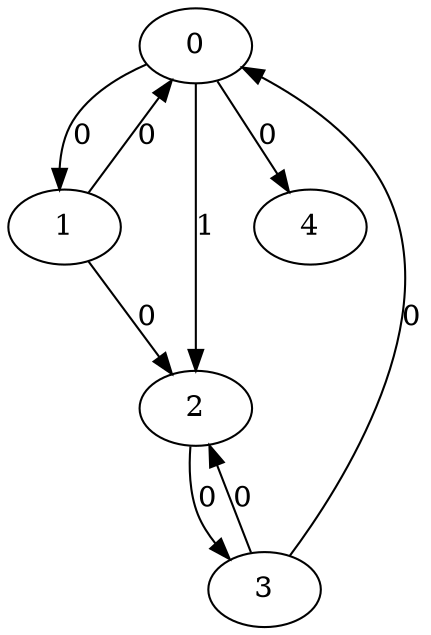 // Source:778 Canonical: -1 0 1 -1 0 0 -1 0 -1 -1 -1 -1 -1 0 -1 0 -1 0 -1 -1 -1 -1 -1 -1 -1
digraph HRA_from_778_graph_000 {
  0 -> 1 [label="0"];
  0 -> 2 [label="1"];
  1 -> 0 [label="0"];
  1 -> 2 [label="0"];
  2 -> 3 [label="0"];
  3 -> 0 [label="0"];
  3 -> 2 [label="0"];
  0 -> 4 [label="0"];
}

// Source:778 Canonical: -1 0 1 -1 0 0 -1 0 -1 -1 -1 -1 -1 0 -1 0 -1 0 -1 -1 0 -1 -1 -1 -1
digraph HRA_from_778_graph_001 {
  0 -> 1 [label="0"];
  0 -> 2 [label="1"];
  1 -> 0 [label="0"];
  1 -> 2 [label="0"];
  2 -> 3 [label="0"];
  3 -> 0 [label="0"];
  3 -> 2 [label="0"];
  0 -> 4 [label="0"];
  4 -> 0 [label="0"];
}

// Source:778 Canonical: -1 0 1 -1 -1 0 -1 0 -1 0 -1 -1 -1 0 -1 0 -1 0 -1 -1 -1 -1 -1 -1 -1
digraph HRA_from_778_graph_002 {
  0 -> 1 [label="0"];
  0 -> 2 [label="1"];
  1 -> 0 [label="0"];
  1 -> 2 [label="0"];
  2 -> 3 [label="0"];
  3 -> 0 [label="0"];
  3 -> 2 [label="0"];
  1 -> 4 [label="0"];
}

// Source:778 Canonical: -1 0 1 -1 0 0 -1 0 -1 0 -1 -1 -1 0 -1 0 -1 0 -1 -1 -1 -1 -1 -1 -1
digraph HRA_from_778_graph_003 {
  0 -> 1 [label="0"];
  0 -> 2 [label="1"];
  1 -> 0 [label="0"];
  1 -> 2 [label="0"];
  2 -> 3 [label="0"];
  3 -> 0 [label="0"];
  3 -> 2 [label="0"];
  0 -> 4 [label="0"];
  1 -> 4 [label="0"];
}

// Source:778 Canonical: -1 0 1 -1 -1 0 -1 0 -1 0 -1 -1 -1 0 -1 0 -1 0 -1 -1 0 -1 -1 -1 -1
digraph HRA_from_778_graph_004 {
  0 -> 1 [label="0"];
  0 -> 2 [label="1"];
  1 -> 0 [label="0"];
  1 -> 2 [label="0"];
  2 -> 3 [label="0"];
  3 -> 0 [label="0"];
  3 -> 2 [label="0"];
  4 -> 0 [label="0"];
  1 -> 4 [label="0"];
}

// Source:778 Canonical: -1 0 1 -1 0 0 -1 0 -1 0 -1 -1 -1 0 -1 0 -1 0 -1 -1 0 -1 -1 -1 -1
digraph HRA_from_778_graph_005 {
  0 -> 1 [label="0"];
  0 -> 2 [label="1"];
  1 -> 0 [label="0"];
  1 -> 2 [label="0"];
  2 -> 3 [label="0"];
  3 -> 0 [label="0"];
  3 -> 2 [label="0"];
  0 -> 4 [label="0"];
  4 -> 0 [label="0"];
  1 -> 4 [label="0"];
}

// Source:778 Canonical: -1 0 1 -1 0 0 -1 0 -1 -1 -1 -1 -1 0 -1 0 -1 0 -1 -1 -1 0 -1 -1 -1
digraph HRA_from_778_graph_006 {
  0 -> 1 [label="0"];
  0 -> 2 [label="1"];
  1 -> 0 [label="0"];
  1 -> 2 [label="0"];
  2 -> 3 [label="0"];
  3 -> 0 [label="0"];
  3 -> 2 [label="0"];
  0 -> 4 [label="0"];
  4 -> 1 [label="0"];
}

// Source:778 Canonical: -1 0 1 -1 0 0 -1 0 -1 -1 -1 -1 -1 0 -1 0 -1 0 -1 -1 0 0 -1 -1 -1
digraph HRA_from_778_graph_007 {
  0 -> 1 [label="0"];
  0 -> 2 [label="1"];
  1 -> 0 [label="0"];
  1 -> 2 [label="0"];
  2 -> 3 [label="0"];
  3 -> 0 [label="0"];
  3 -> 2 [label="0"];
  0 -> 4 [label="0"];
  4 -> 0 [label="0"];
  4 -> 1 [label="0"];
}

// Source:778 Canonical: -1 0 1 -1 -1 0 -1 0 -1 0 -1 -1 -1 0 -1 0 -1 0 -1 -1 -1 0 -1 -1 -1
digraph HRA_from_778_graph_008 {
  0 -> 1 [label="0"];
  0 -> 2 [label="1"];
  1 -> 0 [label="0"];
  1 -> 2 [label="0"];
  2 -> 3 [label="0"];
  3 -> 0 [label="0"];
  3 -> 2 [label="0"];
  1 -> 4 [label="0"];
  4 -> 1 [label="0"];
}

// Source:778 Canonical: -1 0 1 -1 0 0 -1 0 -1 0 -1 -1 -1 0 -1 0 -1 0 -1 -1 -1 0 -1 -1 -1
digraph HRA_from_778_graph_009 {
  0 -> 1 [label="0"];
  0 -> 2 [label="1"];
  1 -> 0 [label="0"];
  1 -> 2 [label="0"];
  2 -> 3 [label="0"];
  3 -> 0 [label="0"];
  3 -> 2 [label="0"];
  0 -> 4 [label="0"];
  1 -> 4 [label="0"];
  4 -> 1 [label="0"];
}

// Source:778 Canonical: -1 0 1 -1 -1 0 -1 0 -1 0 -1 -1 -1 0 -1 0 -1 0 -1 -1 0 0 -1 -1 -1
digraph HRA_from_778_graph_010 {
  0 -> 1 [label="0"];
  0 -> 2 [label="1"];
  1 -> 0 [label="0"];
  1 -> 2 [label="0"];
  2 -> 3 [label="0"];
  3 -> 0 [label="0"];
  3 -> 2 [label="0"];
  4 -> 0 [label="0"];
  1 -> 4 [label="0"];
  4 -> 1 [label="0"];
}

// Source:778 Canonical: -1 0 1 -1 0 0 -1 0 -1 0 -1 -1 -1 0 -1 0 -1 0 -1 -1 0 0 -1 -1 -1
digraph HRA_from_778_graph_011 {
  0 -> 1 [label="0"];
  0 -> 2 [label="1"];
  1 -> 0 [label="0"];
  1 -> 2 [label="0"];
  2 -> 3 [label="0"];
  3 -> 0 [label="0"];
  3 -> 2 [label="0"];
  0 -> 4 [label="0"];
  4 -> 0 [label="0"];
  1 -> 4 [label="0"];
  4 -> 1 [label="0"];
}

// Source:778 Canonical: -1 0 1 -1 -1 0 -1 0 -1 -1 -1 -1 -1 0 0 0 -1 0 -1 -1 -1 -1 -1 -1 -1
digraph HRA_from_778_graph_012 {
  0 -> 1 [label="0"];
  0 -> 2 [label="1"];
  1 -> 0 [label="0"];
  1 -> 2 [label="0"];
  2 -> 3 [label="0"];
  3 -> 0 [label="0"];
  3 -> 2 [label="0"];
  2 -> 4 [label="0"];
}

// Source:778 Canonical: -1 0 1 -1 0 0 -1 0 -1 -1 -1 -1 -1 0 0 0 -1 0 -1 -1 -1 -1 -1 -1 -1
digraph HRA_from_778_graph_013 {
  0 -> 1 [label="0"];
  0 -> 2 [label="1"];
  1 -> 0 [label="0"];
  1 -> 2 [label="0"];
  2 -> 3 [label="0"];
  3 -> 0 [label="0"];
  3 -> 2 [label="0"];
  0 -> 4 [label="0"];
  2 -> 4 [label="0"];
}

// Source:778 Canonical: -1 0 1 -1 -1 0 -1 0 -1 -1 -1 -1 -1 0 0 0 -1 0 -1 -1 0 -1 -1 -1 -1
digraph HRA_from_778_graph_014 {
  0 -> 1 [label="0"];
  0 -> 2 [label="1"];
  1 -> 0 [label="0"];
  1 -> 2 [label="0"];
  2 -> 3 [label="0"];
  3 -> 0 [label="0"];
  3 -> 2 [label="0"];
  4 -> 0 [label="0"];
  2 -> 4 [label="0"];
}

// Source:778 Canonical: -1 0 1 -1 0 0 -1 0 -1 -1 -1 -1 -1 0 0 0 -1 0 -1 -1 0 -1 -1 -1 -1
digraph HRA_from_778_graph_015 {
  0 -> 1 [label="0"];
  0 -> 2 [label="1"];
  1 -> 0 [label="0"];
  1 -> 2 [label="0"];
  2 -> 3 [label="0"];
  3 -> 0 [label="0"];
  3 -> 2 [label="0"];
  0 -> 4 [label="0"];
  4 -> 0 [label="0"];
  2 -> 4 [label="0"];
}

// Source:778 Canonical: -1 0 1 -1 -1 0 -1 0 -1 0 -1 -1 -1 0 0 0 -1 0 -1 -1 -1 -1 -1 -1 -1
digraph HRA_from_778_graph_016 {
  0 -> 1 [label="0"];
  0 -> 2 [label="1"];
  1 -> 0 [label="0"];
  1 -> 2 [label="0"];
  2 -> 3 [label="0"];
  3 -> 0 [label="0"];
  3 -> 2 [label="0"];
  1 -> 4 [label="0"];
  2 -> 4 [label="0"];
}

// Source:778 Canonical: -1 0 1 -1 0 0 -1 0 -1 0 -1 -1 -1 0 0 0 -1 0 -1 -1 -1 -1 -1 -1 -1
digraph HRA_from_778_graph_017 {
  0 -> 1 [label="0"];
  0 -> 2 [label="1"];
  1 -> 0 [label="0"];
  1 -> 2 [label="0"];
  2 -> 3 [label="0"];
  3 -> 0 [label="0"];
  3 -> 2 [label="0"];
  0 -> 4 [label="0"];
  1 -> 4 [label="0"];
  2 -> 4 [label="0"];
}

// Source:778 Canonical: -1 0 1 -1 -1 0 -1 0 -1 0 -1 -1 -1 0 0 0 -1 0 -1 -1 0 -1 -1 -1 -1
digraph HRA_from_778_graph_018 {
  0 -> 1 [label="0"];
  0 -> 2 [label="1"];
  1 -> 0 [label="0"];
  1 -> 2 [label="0"];
  2 -> 3 [label="0"];
  3 -> 0 [label="0"];
  3 -> 2 [label="0"];
  4 -> 0 [label="0"];
  1 -> 4 [label="0"];
  2 -> 4 [label="0"];
}

// Source:778 Canonical: -1 0 1 -1 0 0 -1 0 -1 0 -1 -1 -1 0 0 0 -1 0 -1 -1 0 -1 -1 -1 -1
digraph HRA_from_778_graph_019 {
  0 -> 1 [label="0"];
  0 -> 2 [label="1"];
  1 -> 0 [label="0"];
  1 -> 2 [label="0"];
  2 -> 3 [label="0"];
  3 -> 0 [label="0"];
  3 -> 2 [label="0"];
  0 -> 4 [label="0"];
  4 -> 0 [label="0"];
  1 -> 4 [label="0"];
  2 -> 4 [label="0"];
}

// Source:778 Canonical: -1 0 1 -1 -1 0 -1 0 -1 -1 -1 -1 -1 0 0 0 -1 0 -1 -1 -1 0 -1 -1 -1
digraph HRA_from_778_graph_020 {
  0 -> 1 [label="0"];
  0 -> 2 [label="1"];
  1 -> 0 [label="0"];
  1 -> 2 [label="0"];
  2 -> 3 [label="0"];
  3 -> 0 [label="0"];
  3 -> 2 [label="0"];
  4 -> 1 [label="0"];
  2 -> 4 [label="0"];
}

// Source:778 Canonical: -1 0 1 -1 0 0 -1 0 -1 -1 -1 -1 -1 0 0 0 -1 0 -1 -1 -1 0 -1 -1 -1
digraph HRA_from_778_graph_021 {
  0 -> 1 [label="0"];
  0 -> 2 [label="1"];
  1 -> 0 [label="0"];
  1 -> 2 [label="0"];
  2 -> 3 [label="0"];
  3 -> 0 [label="0"];
  3 -> 2 [label="0"];
  0 -> 4 [label="0"];
  4 -> 1 [label="0"];
  2 -> 4 [label="0"];
}

// Source:778 Canonical: -1 0 1 -1 -1 0 -1 0 -1 -1 -1 -1 -1 0 0 0 -1 0 -1 -1 0 0 -1 -1 -1
digraph HRA_from_778_graph_022 {
  0 -> 1 [label="0"];
  0 -> 2 [label="1"];
  1 -> 0 [label="0"];
  1 -> 2 [label="0"];
  2 -> 3 [label="0"];
  3 -> 0 [label="0"];
  3 -> 2 [label="0"];
  4 -> 0 [label="0"];
  4 -> 1 [label="0"];
  2 -> 4 [label="0"];
}

// Source:778 Canonical: -1 0 1 -1 0 0 -1 0 -1 -1 -1 -1 -1 0 0 0 -1 0 -1 -1 0 0 -1 -1 -1
digraph HRA_from_778_graph_023 {
  0 -> 1 [label="0"];
  0 -> 2 [label="1"];
  1 -> 0 [label="0"];
  1 -> 2 [label="0"];
  2 -> 3 [label="0"];
  3 -> 0 [label="0"];
  3 -> 2 [label="0"];
  0 -> 4 [label="0"];
  4 -> 0 [label="0"];
  4 -> 1 [label="0"];
  2 -> 4 [label="0"];
}

// Source:778 Canonical: -1 0 1 -1 -1 0 -1 0 -1 0 -1 -1 -1 0 0 0 -1 0 -1 -1 -1 0 -1 -1 -1
digraph HRA_from_778_graph_024 {
  0 -> 1 [label="0"];
  0 -> 2 [label="1"];
  1 -> 0 [label="0"];
  1 -> 2 [label="0"];
  2 -> 3 [label="0"];
  3 -> 0 [label="0"];
  3 -> 2 [label="0"];
  1 -> 4 [label="0"];
  4 -> 1 [label="0"];
  2 -> 4 [label="0"];
}

// Source:778 Canonical: -1 0 1 -1 0 0 -1 0 -1 0 -1 -1 -1 0 0 0 -1 0 -1 -1 -1 0 -1 -1 -1
digraph HRA_from_778_graph_025 {
  0 -> 1 [label="0"];
  0 -> 2 [label="1"];
  1 -> 0 [label="0"];
  1 -> 2 [label="0"];
  2 -> 3 [label="0"];
  3 -> 0 [label="0"];
  3 -> 2 [label="0"];
  0 -> 4 [label="0"];
  1 -> 4 [label="0"];
  4 -> 1 [label="0"];
  2 -> 4 [label="0"];
}

// Source:778 Canonical: -1 0 1 -1 -1 0 -1 0 -1 0 -1 -1 -1 0 0 0 -1 0 -1 -1 0 0 -1 -1 -1
digraph HRA_from_778_graph_026 {
  0 -> 1 [label="0"];
  0 -> 2 [label="1"];
  1 -> 0 [label="0"];
  1 -> 2 [label="0"];
  2 -> 3 [label="0"];
  3 -> 0 [label="0"];
  3 -> 2 [label="0"];
  4 -> 0 [label="0"];
  1 -> 4 [label="0"];
  4 -> 1 [label="0"];
  2 -> 4 [label="0"];
}

// Source:778 Canonical: -1 0 1 -1 0 0 -1 0 -1 0 -1 -1 -1 0 0 0 -1 0 -1 -1 0 0 -1 -1 -1
digraph HRA_from_778_graph_027 {
  0 -> 1 [label="0"];
  0 -> 2 [label="1"];
  1 -> 0 [label="0"];
  1 -> 2 [label="0"];
  2 -> 3 [label="0"];
  3 -> 0 [label="0"];
  3 -> 2 [label="0"];
  0 -> 4 [label="0"];
  4 -> 0 [label="0"];
  1 -> 4 [label="0"];
  4 -> 1 [label="0"];
  2 -> 4 [label="0"];
}

// Source:778 Canonical: -1 0 1 -1 0 0 -1 0 -1 -1 -1 -1 -1 0 -1 0 -1 0 -1 -1 -1 -1 0 -1 -1
digraph HRA_from_778_graph_028 {
  0 -> 1 [label="0"];
  0 -> 2 [label="1"];
  1 -> 0 [label="0"];
  1 -> 2 [label="0"];
  2 -> 3 [label="0"];
  3 -> 0 [label="0"];
  3 -> 2 [label="0"];
  0 -> 4 [label="0"];
  4 -> 2 [label="0"];
}

// Source:778 Canonical: -1 0 1 -1 0 0 -1 0 -1 -1 -1 -1 -1 0 -1 0 -1 0 -1 -1 0 -1 0 -1 -1
digraph HRA_from_778_graph_029 {
  0 -> 1 [label="0"];
  0 -> 2 [label="1"];
  1 -> 0 [label="0"];
  1 -> 2 [label="0"];
  2 -> 3 [label="0"];
  3 -> 0 [label="0"];
  3 -> 2 [label="0"];
  0 -> 4 [label="0"];
  4 -> 0 [label="0"];
  4 -> 2 [label="0"];
}

// Source:778 Canonical: -1 0 1 -1 -1 0 -1 0 -1 0 -1 -1 -1 0 -1 0 -1 0 -1 -1 -1 -1 0 -1 -1
digraph HRA_from_778_graph_030 {
  0 -> 1 [label="0"];
  0 -> 2 [label="1"];
  1 -> 0 [label="0"];
  1 -> 2 [label="0"];
  2 -> 3 [label="0"];
  3 -> 0 [label="0"];
  3 -> 2 [label="0"];
  1 -> 4 [label="0"];
  4 -> 2 [label="0"];
}

// Source:778 Canonical: -1 0 1 -1 0 0 -1 0 -1 0 -1 -1 -1 0 -1 0 -1 0 -1 -1 -1 -1 0 -1 -1
digraph HRA_from_778_graph_031 {
  0 -> 1 [label="0"];
  0 -> 2 [label="1"];
  1 -> 0 [label="0"];
  1 -> 2 [label="0"];
  2 -> 3 [label="0"];
  3 -> 0 [label="0"];
  3 -> 2 [label="0"];
  0 -> 4 [label="0"];
  1 -> 4 [label="0"];
  4 -> 2 [label="0"];
}

// Source:778 Canonical: -1 0 1 -1 -1 0 -1 0 -1 0 -1 -1 -1 0 -1 0 -1 0 -1 -1 0 -1 0 -1 -1
digraph HRA_from_778_graph_032 {
  0 -> 1 [label="0"];
  0 -> 2 [label="1"];
  1 -> 0 [label="0"];
  1 -> 2 [label="0"];
  2 -> 3 [label="0"];
  3 -> 0 [label="0"];
  3 -> 2 [label="0"];
  4 -> 0 [label="0"];
  1 -> 4 [label="0"];
  4 -> 2 [label="0"];
}

// Source:778 Canonical: -1 0 1 -1 0 0 -1 0 -1 0 -1 -1 -1 0 -1 0 -1 0 -1 -1 0 -1 0 -1 -1
digraph HRA_from_778_graph_033 {
  0 -> 1 [label="0"];
  0 -> 2 [label="1"];
  1 -> 0 [label="0"];
  1 -> 2 [label="0"];
  2 -> 3 [label="0"];
  3 -> 0 [label="0"];
  3 -> 2 [label="0"];
  0 -> 4 [label="0"];
  4 -> 0 [label="0"];
  1 -> 4 [label="0"];
  4 -> 2 [label="0"];
}

// Source:778 Canonical: -1 0 1 -1 0 0 -1 0 -1 -1 -1 -1 -1 0 -1 0 -1 0 -1 -1 -1 0 0 -1 -1
digraph HRA_from_778_graph_034 {
  0 -> 1 [label="0"];
  0 -> 2 [label="1"];
  1 -> 0 [label="0"];
  1 -> 2 [label="0"];
  2 -> 3 [label="0"];
  3 -> 0 [label="0"];
  3 -> 2 [label="0"];
  0 -> 4 [label="0"];
  4 -> 1 [label="0"];
  4 -> 2 [label="0"];
}

// Source:778 Canonical: -1 0 1 -1 0 0 -1 0 -1 -1 -1 -1 -1 0 -1 0 -1 0 -1 -1 0 0 0 -1 -1
digraph HRA_from_778_graph_035 {
  0 -> 1 [label="0"];
  0 -> 2 [label="1"];
  1 -> 0 [label="0"];
  1 -> 2 [label="0"];
  2 -> 3 [label="0"];
  3 -> 0 [label="0"];
  3 -> 2 [label="0"];
  0 -> 4 [label="0"];
  4 -> 0 [label="0"];
  4 -> 1 [label="0"];
  4 -> 2 [label="0"];
}

// Source:778 Canonical: -1 0 1 -1 -1 0 -1 0 -1 0 -1 -1 -1 0 -1 0 -1 0 -1 -1 -1 0 0 -1 -1
digraph HRA_from_778_graph_036 {
  0 -> 1 [label="0"];
  0 -> 2 [label="1"];
  1 -> 0 [label="0"];
  1 -> 2 [label="0"];
  2 -> 3 [label="0"];
  3 -> 0 [label="0"];
  3 -> 2 [label="0"];
  1 -> 4 [label="0"];
  4 -> 1 [label="0"];
  4 -> 2 [label="0"];
}

// Source:778 Canonical: -1 0 1 -1 0 0 -1 0 -1 0 -1 -1 -1 0 -1 0 -1 0 -1 -1 -1 0 0 -1 -1
digraph HRA_from_778_graph_037 {
  0 -> 1 [label="0"];
  0 -> 2 [label="1"];
  1 -> 0 [label="0"];
  1 -> 2 [label="0"];
  2 -> 3 [label="0"];
  3 -> 0 [label="0"];
  3 -> 2 [label="0"];
  0 -> 4 [label="0"];
  1 -> 4 [label="0"];
  4 -> 1 [label="0"];
  4 -> 2 [label="0"];
}

// Source:778 Canonical: -1 0 1 -1 -1 0 -1 0 -1 0 -1 -1 -1 0 -1 0 -1 0 -1 -1 0 0 0 -1 -1
digraph HRA_from_778_graph_038 {
  0 -> 1 [label="0"];
  0 -> 2 [label="1"];
  1 -> 0 [label="0"];
  1 -> 2 [label="0"];
  2 -> 3 [label="0"];
  3 -> 0 [label="0"];
  3 -> 2 [label="0"];
  4 -> 0 [label="0"];
  1 -> 4 [label="0"];
  4 -> 1 [label="0"];
  4 -> 2 [label="0"];
}

// Source:778 Canonical: -1 0 1 -1 0 0 -1 0 -1 0 -1 -1 -1 0 -1 0 -1 0 -1 -1 0 0 0 -1 -1
digraph HRA_from_778_graph_039 {
  0 -> 1 [label="0"];
  0 -> 2 [label="1"];
  1 -> 0 [label="0"];
  1 -> 2 [label="0"];
  2 -> 3 [label="0"];
  3 -> 0 [label="0"];
  3 -> 2 [label="0"];
  0 -> 4 [label="0"];
  4 -> 0 [label="0"];
  1 -> 4 [label="0"];
  4 -> 1 [label="0"];
  4 -> 2 [label="0"];
}

// Source:778 Canonical: -1 0 1 -1 -1 0 -1 0 -1 -1 -1 -1 -1 0 0 0 -1 0 -1 -1 -1 -1 0 -1 -1
digraph HRA_from_778_graph_040 {
  0 -> 1 [label="0"];
  0 -> 2 [label="1"];
  1 -> 0 [label="0"];
  1 -> 2 [label="0"];
  2 -> 3 [label="0"];
  3 -> 0 [label="0"];
  3 -> 2 [label="0"];
  2 -> 4 [label="0"];
  4 -> 2 [label="0"];
}

// Source:778 Canonical: -1 0 1 -1 0 0 -1 0 -1 -1 -1 -1 -1 0 0 0 -1 0 -1 -1 -1 -1 0 -1 -1
digraph HRA_from_778_graph_041 {
  0 -> 1 [label="0"];
  0 -> 2 [label="1"];
  1 -> 0 [label="0"];
  1 -> 2 [label="0"];
  2 -> 3 [label="0"];
  3 -> 0 [label="0"];
  3 -> 2 [label="0"];
  0 -> 4 [label="0"];
  2 -> 4 [label="0"];
  4 -> 2 [label="0"];
}

// Source:778 Canonical: -1 0 1 -1 -1 0 -1 0 -1 -1 -1 -1 -1 0 0 0 -1 0 -1 -1 0 -1 0 -1 -1
digraph HRA_from_778_graph_042 {
  0 -> 1 [label="0"];
  0 -> 2 [label="1"];
  1 -> 0 [label="0"];
  1 -> 2 [label="0"];
  2 -> 3 [label="0"];
  3 -> 0 [label="0"];
  3 -> 2 [label="0"];
  4 -> 0 [label="0"];
  2 -> 4 [label="0"];
  4 -> 2 [label="0"];
}

// Source:778 Canonical: -1 0 1 -1 0 0 -1 0 -1 -1 -1 -1 -1 0 0 0 -1 0 -1 -1 0 -1 0 -1 -1
digraph HRA_from_778_graph_043 {
  0 -> 1 [label="0"];
  0 -> 2 [label="1"];
  1 -> 0 [label="0"];
  1 -> 2 [label="0"];
  2 -> 3 [label="0"];
  3 -> 0 [label="0"];
  3 -> 2 [label="0"];
  0 -> 4 [label="0"];
  4 -> 0 [label="0"];
  2 -> 4 [label="0"];
  4 -> 2 [label="0"];
}

// Source:778 Canonical: -1 0 1 -1 -1 0 -1 0 -1 0 -1 -1 -1 0 0 0 -1 0 -1 -1 -1 -1 0 -1 -1
digraph HRA_from_778_graph_044 {
  0 -> 1 [label="0"];
  0 -> 2 [label="1"];
  1 -> 0 [label="0"];
  1 -> 2 [label="0"];
  2 -> 3 [label="0"];
  3 -> 0 [label="0"];
  3 -> 2 [label="0"];
  1 -> 4 [label="0"];
  2 -> 4 [label="0"];
  4 -> 2 [label="0"];
}

// Source:778 Canonical: -1 0 1 -1 0 0 -1 0 -1 0 -1 -1 -1 0 0 0 -1 0 -1 -1 -1 -1 0 -1 -1
digraph HRA_from_778_graph_045 {
  0 -> 1 [label="0"];
  0 -> 2 [label="1"];
  1 -> 0 [label="0"];
  1 -> 2 [label="0"];
  2 -> 3 [label="0"];
  3 -> 0 [label="0"];
  3 -> 2 [label="0"];
  0 -> 4 [label="0"];
  1 -> 4 [label="0"];
  2 -> 4 [label="0"];
  4 -> 2 [label="0"];
}

// Source:778 Canonical: -1 0 1 -1 -1 0 -1 0 -1 0 -1 -1 -1 0 0 0 -1 0 -1 -1 0 -1 0 -1 -1
digraph HRA_from_778_graph_046 {
  0 -> 1 [label="0"];
  0 -> 2 [label="1"];
  1 -> 0 [label="0"];
  1 -> 2 [label="0"];
  2 -> 3 [label="0"];
  3 -> 0 [label="0"];
  3 -> 2 [label="0"];
  4 -> 0 [label="0"];
  1 -> 4 [label="0"];
  2 -> 4 [label="0"];
  4 -> 2 [label="0"];
}

// Source:778 Canonical: -1 0 1 -1 0 0 -1 0 -1 0 -1 -1 -1 0 0 0 -1 0 -1 -1 0 -1 0 -1 -1
digraph HRA_from_778_graph_047 {
  0 -> 1 [label="0"];
  0 -> 2 [label="1"];
  1 -> 0 [label="0"];
  1 -> 2 [label="0"];
  2 -> 3 [label="0"];
  3 -> 0 [label="0"];
  3 -> 2 [label="0"];
  0 -> 4 [label="0"];
  4 -> 0 [label="0"];
  1 -> 4 [label="0"];
  2 -> 4 [label="0"];
  4 -> 2 [label="0"];
}

// Source:778 Canonical: -1 0 1 -1 -1 0 -1 0 -1 -1 -1 -1 -1 0 0 0 -1 0 -1 -1 -1 0 0 -1 -1
digraph HRA_from_778_graph_048 {
  0 -> 1 [label="0"];
  0 -> 2 [label="1"];
  1 -> 0 [label="0"];
  1 -> 2 [label="0"];
  2 -> 3 [label="0"];
  3 -> 0 [label="0"];
  3 -> 2 [label="0"];
  4 -> 1 [label="0"];
  2 -> 4 [label="0"];
  4 -> 2 [label="0"];
}

// Source:778 Canonical: -1 0 1 -1 0 0 -1 0 -1 -1 -1 -1 -1 0 0 0 -1 0 -1 -1 -1 0 0 -1 -1
digraph HRA_from_778_graph_049 {
  0 -> 1 [label="0"];
  0 -> 2 [label="1"];
  1 -> 0 [label="0"];
  1 -> 2 [label="0"];
  2 -> 3 [label="0"];
  3 -> 0 [label="0"];
  3 -> 2 [label="0"];
  0 -> 4 [label="0"];
  4 -> 1 [label="0"];
  2 -> 4 [label="0"];
  4 -> 2 [label="0"];
}

// Source:778 Canonical: -1 0 1 -1 -1 0 -1 0 -1 -1 -1 -1 -1 0 0 0 -1 0 -1 -1 0 0 0 -1 -1
digraph HRA_from_778_graph_050 {
  0 -> 1 [label="0"];
  0 -> 2 [label="1"];
  1 -> 0 [label="0"];
  1 -> 2 [label="0"];
  2 -> 3 [label="0"];
  3 -> 0 [label="0"];
  3 -> 2 [label="0"];
  4 -> 0 [label="0"];
  4 -> 1 [label="0"];
  2 -> 4 [label="0"];
  4 -> 2 [label="0"];
}

// Source:778 Canonical: -1 0 1 -1 0 0 -1 0 -1 -1 -1 -1 -1 0 0 0 -1 0 -1 -1 0 0 0 -1 -1
digraph HRA_from_778_graph_051 {
  0 -> 1 [label="0"];
  0 -> 2 [label="1"];
  1 -> 0 [label="0"];
  1 -> 2 [label="0"];
  2 -> 3 [label="0"];
  3 -> 0 [label="0"];
  3 -> 2 [label="0"];
  0 -> 4 [label="0"];
  4 -> 0 [label="0"];
  4 -> 1 [label="0"];
  2 -> 4 [label="0"];
  4 -> 2 [label="0"];
}

// Source:778 Canonical: -1 0 1 -1 -1 0 -1 0 -1 0 -1 -1 -1 0 0 0 -1 0 -1 -1 -1 0 0 -1 -1
digraph HRA_from_778_graph_052 {
  0 -> 1 [label="0"];
  0 -> 2 [label="1"];
  1 -> 0 [label="0"];
  1 -> 2 [label="0"];
  2 -> 3 [label="0"];
  3 -> 0 [label="0"];
  3 -> 2 [label="0"];
  1 -> 4 [label="0"];
  4 -> 1 [label="0"];
  2 -> 4 [label="0"];
  4 -> 2 [label="0"];
}

// Source:778 Canonical: -1 0 1 -1 0 0 -1 0 -1 0 -1 -1 -1 0 0 0 -1 0 -1 -1 -1 0 0 -1 -1
digraph HRA_from_778_graph_053 {
  0 -> 1 [label="0"];
  0 -> 2 [label="1"];
  1 -> 0 [label="0"];
  1 -> 2 [label="0"];
  2 -> 3 [label="0"];
  3 -> 0 [label="0"];
  3 -> 2 [label="0"];
  0 -> 4 [label="0"];
  1 -> 4 [label="0"];
  4 -> 1 [label="0"];
  2 -> 4 [label="0"];
  4 -> 2 [label="0"];
}

// Source:778 Canonical: -1 0 1 -1 -1 0 -1 0 -1 0 -1 -1 -1 0 0 0 -1 0 -1 -1 0 0 0 -1 -1
digraph HRA_from_778_graph_054 {
  0 -> 1 [label="0"];
  0 -> 2 [label="1"];
  1 -> 0 [label="0"];
  1 -> 2 [label="0"];
  2 -> 3 [label="0"];
  3 -> 0 [label="0"];
  3 -> 2 [label="0"];
  4 -> 0 [label="0"];
  1 -> 4 [label="0"];
  4 -> 1 [label="0"];
  2 -> 4 [label="0"];
  4 -> 2 [label="0"];
}

// Source:778 Canonical: -1 0 1 -1 0 0 -1 0 -1 0 -1 -1 -1 0 0 0 -1 0 -1 -1 0 0 0 -1 -1
digraph HRA_from_778_graph_055 {
  0 -> 1 [label="0"];
  0 -> 2 [label="1"];
  1 -> 0 [label="0"];
  1 -> 2 [label="0"];
  2 -> 3 [label="0"];
  3 -> 0 [label="0"];
  3 -> 2 [label="0"];
  0 -> 4 [label="0"];
  4 -> 0 [label="0"];
  1 -> 4 [label="0"];
  4 -> 1 [label="0"];
  2 -> 4 [label="0"];
  4 -> 2 [label="0"];
}

// Source:778 Canonical: -1 0 1 -1 -1 0 -1 0 -1 -1 -1 -1 -1 0 -1 0 -1 0 -1 0 -1 -1 -1 -1 -1
digraph HRA_from_778_graph_056 {
  0 -> 1 [label="0"];
  0 -> 2 [label="1"];
  1 -> 0 [label="0"];
  1 -> 2 [label="0"];
  2 -> 3 [label="0"];
  3 -> 0 [label="0"];
  3 -> 2 [label="0"];
  3 -> 4 [label="0"];
}

// Source:778 Canonical: -1 0 1 -1 0 0 -1 0 -1 -1 -1 -1 -1 0 -1 0 -1 0 -1 0 -1 -1 -1 -1 -1
digraph HRA_from_778_graph_057 {
  0 -> 1 [label="0"];
  0 -> 2 [label="1"];
  1 -> 0 [label="0"];
  1 -> 2 [label="0"];
  2 -> 3 [label="0"];
  3 -> 0 [label="0"];
  3 -> 2 [label="0"];
  0 -> 4 [label="0"];
  3 -> 4 [label="0"];
}

// Source:778 Canonical: -1 0 1 -1 -1 0 -1 0 -1 -1 -1 -1 -1 0 -1 0 -1 0 -1 0 0 -1 -1 -1 -1
digraph HRA_from_778_graph_058 {
  0 -> 1 [label="0"];
  0 -> 2 [label="1"];
  1 -> 0 [label="0"];
  1 -> 2 [label="0"];
  2 -> 3 [label="0"];
  3 -> 0 [label="0"];
  3 -> 2 [label="0"];
  4 -> 0 [label="0"];
  3 -> 4 [label="0"];
}

// Source:778 Canonical: -1 0 1 -1 0 0 -1 0 -1 -1 -1 -1 -1 0 -1 0 -1 0 -1 0 0 -1 -1 -1 -1
digraph HRA_from_778_graph_059 {
  0 -> 1 [label="0"];
  0 -> 2 [label="1"];
  1 -> 0 [label="0"];
  1 -> 2 [label="0"];
  2 -> 3 [label="0"];
  3 -> 0 [label="0"];
  3 -> 2 [label="0"];
  0 -> 4 [label="0"];
  4 -> 0 [label="0"];
  3 -> 4 [label="0"];
}

// Source:778 Canonical: -1 0 1 -1 -1 0 -1 0 -1 0 -1 -1 -1 0 -1 0 -1 0 -1 0 -1 -1 -1 -1 -1
digraph HRA_from_778_graph_060 {
  0 -> 1 [label="0"];
  0 -> 2 [label="1"];
  1 -> 0 [label="0"];
  1 -> 2 [label="0"];
  2 -> 3 [label="0"];
  3 -> 0 [label="0"];
  3 -> 2 [label="0"];
  1 -> 4 [label="0"];
  3 -> 4 [label="0"];
}

// Source:778 Canonical: -1 0 1 -1 0 0 -1 0 -1 0 -1 -1 -1 0 -1 0 -1 0 -1 0 -1 -1 -1 -1 -1
digraph HRA_from_778_graph_061 {
  0 -> 1 [label="0"];
  0 -> 2 [label="1"];
  1 -> 0 [label="0"];
  1 -> 2 [label="0"];
  2 -> 3 [label="0"];
  3 -> 0 [label="0"];
  3 -> 2 [label="0"];
  0 -> 4 [label="0"];
  1 -> 4 [label="0"];
  3 -> 4 [label="0"];
}

// Source:778 Canonical: -1 0 1 -1 -1 0 -1 0 -1 0 -1 -1 -1 0 -1 0 -1 0 -1 0 0 -1 -1 -1 -1
digraph HRA_from_778_graph_062 {
  0 -> 1 [label="0"];
  0 -> 2 [label="1"];
  1 -> 0 [label="0"];
  1 -> 2 [label="0"];
  2 -> 3 [label="0"];
  3 -> 0 [label="0"];
  3 -> 2 [label="0"];
  4 -> 0 [label="0"];
  1 -> 4 [label="0"];
  3 -> 4 [label="0"];
}

// Source:778 Canonical: -1 0 1 -1 0 0 -1 0 -1 0 -1 -1 -1 0 -1 0 -1 0 -1 0 0 -1 -1 -1 -1
digraph HRA_from_778_graph_063 {
  0 -> 1 [label="0"];
  0 -> 2 [label="1"];
  1 -> 0 [label="0"];
  1 -> 2 [label="0"];
  2 -> 3 [label="0"];
  3 -> 0 [label="0"];
  3 -> 2 [label="0"];
  0 -> 4 [label="0"];
  4 -> 0 [label="0"];
  1 -> 4 [label="0"];
  3 -> 4 [label="0"];
}

// Source:778 Canonical: -1 0 1 -1 -1 0 -1 0 -1 -1 -1 -1 -1 0 -1 0 -1 0 -1 0 -1 0 -1 -1 -1
digraph HRA_from_778_graph_064 {
  0 -> 1 [label="0"];
  0 -> 2 [label="1"];
  1 -> 0 [label="0"];
  1 -> 2 [label="0"];
  2 -> 3 [label="0"];
  3 -> 0 [label="0"];
  3 -> 2 [label="0"];
  4 -> 1 [label="0"];
  3 -> 4 [label="0"];
}

// Source:778 Canonical: -1 0 1 -1 0 0 -1 0 -1 -1 -1 -1 -1 0 -1 0 -1 0 -1 0 -1 0 -1 -1 -1
digraph HRA_from_778_graph_065 {
  0 -> 1 [label="0"];
  0 -> 2 [label="1"];
  1 -> 0 [label="0"];
  1 -> 2 [label="0"];
  2 -> 3 [label="0"];
  3 -> 0 [label="0"];
  3 -> 2 [label="0"];
  0 -> 4 [label="0"];
  4 -> 1 [label="0"];
  3 -> 4 [label="0"];
}

// Source:778 Canonical: -1 0 1 -1 -1 0 -1 0 -1 -1 -1 -1 -1 0 -1 0 -1 0 -1 0 0 0 -1 -1 -1
digraph HRA_from_778_graph_066 {
  0 -> 1 [label="0"];
  0 -> 2 [label="1"];
  1 -> 0 [label="0"];
  1 -> 2 [label="0"];
  2 -> 3 [label="0"];
  3 -> 0 [label="0"];
  3 -> 2 [label="0"];
  4 -> 0 [label="0"];
  4 -> 1 [label="0"];
  3 -> 4 [label="0"];
}

// Source:778 Canonical: -1 0 1 -1 0 0 -1 0 -1 -1 -1 -1 -1 0 -1 0 -1 0 -1 0 0 0 -1 -1 -1
digraph HRA_from_778_graph_067 {
  0 -> 1 [label="0"];
  0 -> 2 [label="1"];
  1 -> 0 [label="0"];
  1 -> 2 [label="0"];
  2 -> 3 [label="0"];
  3 -> 0 [label="0"];
  3 -> 2 [label="0"];
  0 -> 4 [label="0"];
  4 -> 0 [label="0"];
  4 -> 1 [label="0"];
  3 -> 4 [label="0"];
}

// Source:778 Canonical: -1 0 1 -1 -1 0 -1 0 -1 0 -1 -1 -1 0 -1 0 -1 0 -1 0 -1 0 -1 -1 -1
digraph HRA_from_778_graph_068 {
  0 -> 1 [label="0"];
  0 -> 2 [label="1"];
  1 -> 0 [label="0"];
  1 -> 2 [label="0"];
  2 -> 3 [label="0"];
  3 -> 0 [label="0"];
  3 -> 2 [label="0"];
  1 -> 4 [label="0"];
  4 -> 1 [label="0"];
  3 -> 4 [label="0"];
}

// Source:778 Canonical: -1 0 1 -1 0 0 -1 0 -1 0 -1 -1 -1 0 -1 0 -1 0 -1 0 -1 0 -1 -1 -1
digraph HRA_from_778_graph_069 {
  0 -> 1 [label="0"];
  0 -> 2 [label="1"];
  1 -> 0 [label="0"];
  1 -> 2 [label="0"];
  2 -> 3 [label="0"];
  3 -> 0 [label="0"];
  3 -> 2 [label="0"];
  0 -> 4 [label="0"];
  1 -> 4 [label="0"];
  4 -> 1 [label="0"];
  3 -> 4 [label="0"];
}

// Source:778 Canonical: -1 0 1 -1 -1 0 -1 0 -1 0 -1 -1 -1 0 -1 0 -1 0 -1 0 0 0 -1 -1 -1
digraph HRA_from_778_graph_070 {
  0 -> 1 [label="0"];
  0 -> 2 [label="1"];
  1 -> 0 [label="0"];
  1 -> 2 [label="0"];
  2 -> 3 [label="0"];
  3 -> 0 [label="0"];
  3 -> 2 [label="0"];
  4 -> 0 [label="0"];
  1 -> 4 [label="0"];
  4 -> 1 [label="0"];
  3 -> 4 [label="0"];
}

// Source:778 Canonical: -1 0 1 -1 0 0 -1 0 -1 0 -1 -1 -1 0 -1 0 -1 0 -1 0 0 0 -1 -1 -1
digraph HRA_from_778_graph_071 {
  0 -> 1 [label="0"];
  0 -> 2 [label="1"];
  1 -> 0 [label="0"];
  1 -> 2 [label="0"];
  2 -> 3 [label="0"];
  3 -> 0 [label="0"];
  3 -> 2 [label="0"];
  0 -> 4 [label="0"];
  4 -> 0 [label="0"];
  1 -> 4 [label="0"];
  4 -> 1 [label="0"];
  3 -> 4 [label="0"];
}

// Source:778 Canonical: -1 0 1 -1 -1 0 -1 0 -1 -1 -1 -1 -1 0 0 0 -1 0 -1 0 -1 -1 -1 -1 -1
digraph HRA_from_778_graph_072 {
  0 -> 1 [label="0"];
  0 -> 2 [label="1"];
  1 -> 0 [label="0"];
  1 -> 2 [label="0"];
  2 -> 3 [label="0"];
  3 -> 0 [label="0"];
  3 -> 2 [label="0"];
  2 -> 4 [label="0"];
  3 -> 4 [label="0"];
}

// Source:778 Canonical: -1 0 1 -1 0 0 -1 0 -1 -1 -1 -1 -1 0 0 0 -1 0 -1 0 -1 -1 -1 -1 -1
digraph HRA_from_778_graph_073 {
  0 -> 1 [label="0"];
  0 -> 2 [label="1"];
  1 -> 0 [label="0"];
  1 -> 2 [label="0"];
  2 -> 3 [label="0"];
  3 -> 0 [label="0"];
  3 -> 2 [label="0"];
  0 -> 4 [label="0"];
  2 -> 4 [label="0"];
  3 -> 4 [label="0"];
}

// Source:778 Canonical: -1 0 1 -1 -1 0 -1 0 -1 -1 -1 -1 -1 0 0 0 -1 0 -1 0 0 -1 -1 -1 -1
digraph HRA_from_778_graph_074 {
  0 -> 1 [label="0"];
  0 -> 2 [label="1"];
  1 -> 0 [label="0"];
  1 -> 2 [label="0"];
  2 -> 3 [label="0"];
  3 -> 0 [label="0"];
  3 -> 2 [label="0"];
  4 -> 0 [label="0"];
  2 -> 4 [label="0"];
  3 -> 4 [label="0"];
}

// Source:778 Canonical: -1 0 1 -1 0 0 -1 0 -1 -1 -1 -1 -1 0 0 0 -1 0 -1 0 0 -1 -1 -1 -1
digraph HRA_from_778_graph_075 {
  0 -> 1 [label="0"];
  0 -> 2 [label="1"];
  1 -> 0 [label="0"];
  1 -> 2 [label="0"];
  2 -> 3 [label="0"];
  3 -> 0 [label="0"];
  3 -> 2 [label="0"];
  0 -> 4 [label="0"];
  4 -> 0 [label="0"];
  2 -> 4 [label="0"];
  3 -> 4 [label="0"];
}

// Source:778 Canonical: -1 0 1 -1 -1 0 -1 0 -1 0 -1 -1 -1 0 0 0 -1 0 -1 0 -1 -1 -1 -1 -1
digraph HRA_from_778_graph_076 {
  0 -> 1 [label="0"];
  0 -> 2 [label="1"];
  1 -> 0 [label="0"];
  1 -> 2 [label="0"];
  2 -> 3 [label="0"];
  3 -> 0 [label="0"];
  3 -> 2 [label="0"];
  1 -> 4 [label="0"];
  2 -> 4 [label="0"];
  3 -> 4 [label="0"];
}

// Source:778 Canonical: -1 0 1 -1 0 0 -1 0 -1 0 -1 -1 -1 0 0 0 -1 0 -1 0 -1 -1 -1 -1 -1
digraph HRA_from_778_graph_077 {
  0 -> 1 [label="0"];
  0 -> 2 [label="1"];
  1 -> 0 [label="0"];
  1 -> 2 [label="0"];
  2 -> 3 [label="0"];
  3 -> 0 [label="0"];
  3 -> 2 [label="0"];
  0 -> 4 [label="0"];
  1 -> 4 [label="0"];
  2 -> 4 [label="0"];
  3 -> 4 [label="0"];
}

// Source:778 Canonical: -1 0 1 -1 -1 0 -1 0 -1 0 -1 -1 -1 0 0 0 -1 0 -1 0 0 -1 -1 -1 -1
digraph HRA_from_778_graph_078 {
  0 -> 1 [label="0"];
  0 -> 2 [label="1"];
  1 -> 0 [label="0"];
  1 -> 2 [label="0"];
  2 -> 3 [label="0"];
  3 -> 0 [label="0"];
  3 -> 2 [label="0"];
  4 -> 0 [label="0"];
  1 -> 4 [label="0"];
  2 -> 4 [label="0"];
  3 -> 4 [label="0"];
}

// Source:778 Canonical: -1 0 1 -1 0 0 -1 0 -1 0 -1 -1 -1 0 0 0 -1 0 -1 0 0 -1 -1 -1 -1
digraph HRA_from_778_graph_079 {
  0 -> 1 [label="0"];
  0 -> 2 [label="1"];
  1 -> 0 [label="0"];
  1 -> 2 [label="0"];
  2 -> 3 [label="0"];
  3 -> 0 [label="0"];
  3 -> 2 [label="0"];
  0 -> 4 [label="0"];
  4 -> 0 [label="0"];
  1 -> 4 [label="0"];
  2 -> 4 [label="0"];
  3 -> 4 [label="0"];
}

// Source:778 Canonical: -1 0 1 -1 -1 0 -1 0 -1 -1 -1 -1 -1 0 0 0 -1 0 -1 0 -1 0 -1 -1 -1
digraph HRA_from_778_graph_080 {
  0 -> 1 [label="0"];
  0 -> 2 [label="1"];
  1 -> 0 [label="0"];
  1 -> 2 [label="0"];
  2 -> 3 [label="0"];
  3 -> 0 [label="0"];
  3 -> 2 [label="0"];
  4 -> 1 [label="0"];
  2 -> 4 [label="0"];
  3 -> 4 [label="0"];
}

// Source:778 Canonical: -1 0 1 -1 0 0 -1 0 -1 -1 -1 -1 -1 0 0 0 -1 0 -1 0 -1 0 -1 -1 -1
digraph HRA_from_778_graph_081 {
  0 -> 1 [label="0"];
  0 -> 2 [label="1"];
  1 -> 0 [label="0"];
  1 -> 2 [label="0"];
  2 -> 3 [label="0"];
  3 -> 0 [label="0"];
  3 -> 2 [label="0"];
  0 -> 4 [label="0"];
  4 -> 1 [label="0"];
  2 -> 4 [label="0"];
  3 -> 4 [label="0"];
}

// Source:778 Canonical: -1 0 1 -1 -1 0 -1 0 -1 -1 -1 -1 -1 0 0 0 -1 0 -1 0 0 0 -1 -1 -1
digraph HRA_from_778_graph_082 {
  0 -> 1 [label="0"];
  0 -> 2 [label="1"];
  1 -> 0 [label="0"];
  1 -> 2 [label="0"];
  2 -> 3 [label="0"];
  3 -> 0 [label="0"];
  3 -> 2 [label="0"];
  4 -> 0 [label="0"];
  4 -> 1 [label="0"];
  2 -> 4 [label="0"];
  3 -> 4 [label="0"];
}

// Source:778 Canonical: -1 0 1 -1 0 0 -1 0 -1 -1 -1 -1 -1 0 0 0 -1 0 -1 0 0 0 -1 -1 -1
digraph HRA_from_778_graph_083 {
  0 -> 1 [label="0"];
  0 -> 2 [label="1"];
  1 -> 0 [label="0"];
  1 -> 2 [label="0"];
  2 -> 3 [label="0"];
  3 -> 0 [label="0"];
  3 -> 2 [label="0"];
  0 -> 4 [label="0"];
  4 -> 0 [label="0"];
  4 -> 1 [label="0"];
  2 -> 4 [label="0"];
  3 -> 4 [label="0"];
}

// Source:778 Canonical: -1 0 1 -1 -1 0 -1 0 -1 0 -1 -1 -1 0 0 0 -1 0 -1 0 -1 0 -1 -1 -1
digraph HRA_from_778_graph_084 {
  0 -> 1 [label="0"];
  0 -> 2 [label="1"];
  1 -> 0 [label="0"];
  1 -> 2 [label="0"];
  2 -> 3 [label="0"];
  3 -> 0 [label="0"];
  3 -> 2 [label="0"];
  1 -> 4 [label="0"];
  4 -> 1 [label="0"];
  2 -> 4 [label="0"];
  3 -> 4 [label="0"];
}

// Source:778 Canonical: -1 0 1 -1 0 0 -1 0 -1 0 -1 -1 -1 0 0 0 -1 0 -1 0 -1 0 -1 -1 -1
digraph HRA_from_778_graph_085 {
  0 -> 1 [label="0"];
  0 -> 2 [label="1"];
  1 -> 0 [label="0"];
  1 -> 2 [label="0"];
  2 -> 3 [label="0"];
  3 -> 0 [label="0"];
  3 -> 2 [label="0"];
  0 -> 4 [label="0"];
  1 -> 4 [label="0"];
  4 -> 1 [label="0"];
  2 -> 4 [label="0"];
  3 -> 4 [label="0"];
}

// Source:778 Canonical: -1 0 1 -1 -1 0 -1 0 -1 0 -1 -1 -1 0 0 0 -1 0 -1 0 0 0 -1 -1 -1
digraph HRA_from_778_graph_086 {
  0 -> 1 [label="0"];
  0 -> 2 [label="1"];
  1 -> 0 [label="0"];
  1 -> 2 [label="0"];
  2 -> 3 [label="0"];
  3 -> 0 [label="0"];
  3 -> 2 [label="0"];
  4 -> 0 [label="0"];
  1 -> 4 [label="0"];
  4 -> 1 [label="0"];
  2 -> 4 [label="0"];
  3 -> 4 [label="0"];
}

// Source:778 Canonical: -1 0 1 -1 0 0 -1 0 -1 0 -1 -1 -1 0 0 0 -1 0 -1 0 0 0 -1 -1 -1
digraph HRA_from_778_graph_087 {
  0 -> 1 [label="0"];
  0 -> 2 [label="1"];
  1 -> 0 [label="0"];
  1 -> 2 [label="0"];
  2 -> 3 [label="0"];
  3 -> 0 [label="0"];
  3 -> 2 [label="0"];
  0 -> 4 [label="0"];
  4 -> 0 [label="0"];
  1 -> 4 [label="0"];
  4 -> 1 [label="0"];
  2 -> 4 [label="0"];
  3 -> 4 [label="0"];
}

// Source:778 Canonical: -1 0 1 -1 -1 0 -1 0 -1 -1 -1 -1 -1 0 -1 0 -1 0 -1 0 -1 -1 0 -1 -1
digraph HRA_from_778_graph_088 {
  0 -> 1 [label="0"];
  0 -> 2 [label="1"];
  1 -> 0 [label="0"];
  1 -> 2 [label="0"];
  2 -> 3 [label="0"];
  3 -> 0 [label="0"];
  3 -> 2 [label="0"];
  4 -> 2 [label="0"];
  3 -> 4 [label="0"];
}

// Source:778 Canonical: -1 0 1 -1 0 0 -1 0 -1 -1 -1 -1 -1 0 -1 0 -1 0 -1 0 -1 -1 0 -1 -1
digraph HRA_from_778_graph_089 {
  0 -> 1 [label="0"];
  0 -> 2 [label="1"];
  1 -> 0 [label="0"];
  1 -> 2 [label="0"];
  2 -> 3 [label="0"];
  3 -> 0 [label="0"];
  3 -> 2 [label="0"];
  0 -> 4 [label="0"];
  4 -> 2 [label="0"];
  3 -> 4 [label="0"];
}

// Source:778 Canonical: -1 0 1 -1 -1 0 -1 0 -1 -1 -1 -1 -1 0 -1 0 -1 0 -1 0 0 -1 0 -1 -1
digraph HRA_from_778_graph_090 {
  0 -> 1 [label="0"];
  0 -> 2 [label="1"];
  1 -> 0 [label="0"];
  1 -> 2 [label="0"];
  2 -> 3 [label="0"];
  3 -> 0 [label="0"];
  3 -> 2 [label="0"];
  4 -> 0 [label="0"];
  4 -> 2 [label="0"];
  3 -> 4 [label="0"];
}

// Source:778 Canonical: -1 0 1 -1 0 0 -1 0 -1 -1 -1 -1 -1 0 -1 0 -1 0 -1 0 0 -1 0 -1 -1
digraph HRA_from_778_graph_091 {
  0 -> 1 [label="0"];
  0 -> 2 [label="1"];
  1 -> 0 [label="0"];
  1 -> 2 [label="0"];
  2 -> 3 [label="0"];
  3 -> 0 [label="0"];
  3 -> 2 [label="0"];
  0 -> 4 [label="0"];
  4 -> 0 [label="0"];
  4 -> 2 [label="0"];
  3 -> 4 [label="0"];
}

// Source:778 Canonical: -1 0 1 -1 -1 0 -1 0 -1 0 -1 -1 -1 0 -1 0 -1 0 -1 0 -1 -1 0 -1 -1
digraph HRA_from_778_graph_092 {
  0 -> 1 [label="0"];
  0 -> 2 [label="1"];
  1 -> 0 [label="0"];
  1 -> 2 [label="0"];
  2 -> 3 [label="0"];
  3 -> 0 [label="0"];
  3 -> 2 [label="0"];
  1 -> 4 [label="0"];
  4 -> 2 [label="0"];
  3 -> 4 [label="0"];
}

// Source:778 Canonical: -1 0 1 -1 0 0 -1 0 -1 0 -1 -1 -1 0 -1 0 -1 0 -1 0 -1 -1 0 -1 -1
digraph HRA_from_778_graph_093 {
  0 -> 1 [label="0"];
  0 -> 2 [label="1"];
  1 -> 0 [label="0"];
  1 -> 2 [label="0"];
  2 -> 3 [label="0"];
  3 -> 0 [label="0"];
  3 -> 2 [label="0"];
  0 -> 4 [label="0"];
  1 -> 4 [label="0"];
  4 -> 2 [label="0"];
  3 -> 4 [label="0"];
}

// Source:778 Canonical: -1 0 1 -1 -1 0 -1 0 -1 0 -1 -1 -1 0 -1 0 -1 0 -1 0 0 -1 0 -1 -1
digraph HRA_from_778_graph_094 {
  0 -> 1 [label="0"];
  0 -> 2 [label="1"];
  1 -> 0 [label="0"];
  1 -> 2 [label="0"];
  2 -> 3 [label="0"];
  3 -> 0 [label="0"];
  3 -> 2 [label="0"];
  4 -> 0 [label="0"];
  1 -> 4 [label="0"];
  4 -> 2 [label="0"];
  3 -> 4 [label="0"];
}

// Source:778 Canonical: -1 0 1 -1 0 0 -1 0 -1 0 -1 -1 -1 0 -1 0 -1 0 -1 0 0 -1 0 -1 -1
digraph HRA_from_778_graph_095 {
  0 -> 1 [label="0"];
  0 -> 2 [label="1"];
  1 -> 0 [label="0"];
  1 -> 2 [label="0"];
  2 -> 3 [label="0"];
  3 -> 0 [label="0"];
  3 -> 2 [label="0"];
  0 -> 4 [label="0"];
  4 -> 0 [label="0"];
  1 -> 4 [label="0"];
  4 -> 2 [label="0"];
  3 -> 4 [label="0"];
}

// Source:778 Canonical: -1 0 1 -1 -1 0 -1 0 -1 -1 -1 -1 -1 0 -1 0 -1 0 -1 0 -1 0 0 -1 -1
digraph HRA_from_778_graph_096 {
  0 -> 1 [label="0"];
  0 -> 2 [label="1"];
  1 -> 0 [label="0"];
  1 -> 2 [label="0"];
  2 -> 3 [label="0"];
  3 -> 0 [label="0"];
  3 -> 2 [label="0"];
  4 -> 1 [label="0"];
  4 -> 2 [label="0"];
  3 -> 4 [label="0"];
}

// Source:778 Canonical: -1 0 1 -1 0 0 -1 0 -1 -1 -1 -1 -1 0 -1 0 -1 0 -1 0 -1 0 0 -1 -1
digraph HRA_from_778_graph_097 {
  0 -> 1 [label="0"];
  0 -> 2 [label="1"];
  1 -> 0 [label="0"];
  1 -> 2 [label="0"];
  2 -> 3 [label="0"];
  3 -> 0 [label="0"];
  3 -> 2 [label="0"];
  0 -> 4 [label="0"];
  4 -> 1 [label="0"];
  4 -> 2 [label="0"];
  3 -> 4 [label="0"];
}

// Source:778 Canonical: -1 0 1 -1 -1 0 -1 0 -1 -1 -1 -1 -1 0 -1 0 -1 0 -1 0 0 0 0 -1 -1
digraph HRA_from_778_graph_098 {
  0 -> 1 [label="0"];
  0 -> 2 [label="1"];
  1 -> 0 [label="0"];
  1 -> 2 [label="0"];
  2 -> 3 [label="0"];
  3 -> 0 [label="0"];
  3 -> 2 [label="0"];
  4 -> 0 [label="0"];
  4 -> 1 [label="0"];
  4 -> 2 [label="0"];
  3 -> 4 [label="0"];
}

// Source:778 Canonical: -1 0 1 -1 0 0 -1 0 -1 -1 -1 -1 -1 0 -1 0 -1 0 -1 0 0 0 0 -1 -1
digraph HRA_from_778_graph_099 {
  0 -> 1 [label="0"];
  0 -> 2 [label="1"];
  1 -> 0 [label="0"];
  1 -> 2 [label="0"];
  2 -> 3 [label="0"];
  3 -> 0 [label="0"];
  3 -> 2 [label="0"];
  0 -> 4 [label="0"];
  4 -> 0 [label="0"];
  4 -> 1 [label="0"];
  4 -> 2 [label="0"];
  3 -> 4 [label="0"];
}

// Source:778 Canonical: -1 0 1 -1 -1 0 -1 0 -1 0 -1 -1 -1 0 -1 0 -1 0 -1 0 -1 0 0 -1 -1
digraph HRA_from_778_graph_100 {
  0 -> 1 [label="0"];
  0 -> 2 [label="1"];
  1 -> 0 [label="0"];
  1 -> 2 [label="0"];
  2 -> 3 [label="0"];
  3 -> 0 [label="0"];
  3 -> 2 [label="0"];
  1 -> 4 [label="0"];
  4 -> 1 [label="0"];
  4 -> 2 [label="0"];
  3 -> 4 [label="0"];
}

// Source:778 Canonical: -1 0 1 -1 0 0 -1 0 -1 0 -1 -1 -1 0 -1 0 -1 0 -1 0 -1 0 0 -1 -1
digraph HRA_from_778_graph_101 {
  0 -> 1 [label="0"];
  0 -> 2 [label="1"];
  1 -> 0 [label="0"];
  1 -> 2 [label="0"];
  2 -> 3 [label="0"];
  3 -> 0 [label="0"];
  3 -> 2 [label="0"];
  0 -> 4 [label="0"];
  1 -> 4 [label="0"];
  4 -> 1 [label="0"];
  4 -> 2 [label="0"];
  3 -> 4 [label="0"];
}

// Source:778 Canonical: -1 0 1 -1 -1 0 -1 0 -1 0 -1 -1 -1 0 -1 0 -1 0 -1 0 0 0 0 -1 -1
digraph HRA_from_778_graph_102 {
  0 -> 1 [label="0"];
  0 -> 2 [label="1"];
  1 -> 0 [label="0"];
  1 -> 2 [label="0"];
  2 -> 3 [label="0"];
  3 -> 0 [label="0"];
  3 -> 2 [label="0"];
  4 -> 0 [label="0"];
  1 -> 4 [label="0"];
  4 -> 1 [label="0"];
  4 -> 2 [label="0"];
  3 -> 4 [label="0"];
}

// Source:778 Canonical: -1 0 1 -1 0 0 -1 0 -1 0 -1 -1 -1 0 -1 0 -1 0 -1 0 0 0 0 -1 -1
digraph HRA_from_778_graph_103 {
  0 -> 1 [label="0"];
  0 -> 2 [label="1"];
  1 -> 0 [label="0"];
  1 -> 2 [label="0"];
  2 -> 3 [label="0"];
  3 -> 0 [label="0"];
  3 -> 2 [label="0"];
  0 -> 4 [label="0"];
  4 -> 0 [label="0"];
  1 -> 4 [label="0"];
  4 -> 1 [label="0"];
  4 -> 2 [label="0"];
  3 -> 4 [label="0"];
}

// Source:778 Canonical: -1 0 1 -1 -1 0 -1 0 -1 -1 -1 -1 -1 0 0 0 -1 0 -1 0 -1 -1 0 -1 -1
digraph HRA_from_778_graph_104 {
  0 -> 1 [label="0"];
  0 -> 2 [label="1"];
  1 -> 0 [label="0"];
  1 -> 2 [label="0"];
  2 -> 3 [label="0"];
  3 -> 0 [label="0"];
  3 -> 2 [label="0"];
  2 -> 4 [label="0"];
  4 -> 2 [label="0"];
  3 -> 4 [label="0"];
}

// Source:778 Canonical: -1 0 1 -1 0 0 -1 0 -1 -1 -1 -1 -1 0 0 0 -1 0 -1 0 -1 -1 0 -1 -1
digraph HRA_from_778_graph_105 {
  0 -> 1 [label="0"];
  0 -> 2 [label="1"];
  1 -> 0 [label="0"];
  1 -> 2 [label="0"];
  2 -> 3 [label="0"];
  3 -> 0 [label="0"];
  3 -> 2 [label="0"];
  0 -> 4 [label="0"];
  2 -> 4 [label="0"];
  4 -> 2 [label="0"];
  3 -> 4 [label="0"];
}

// Source:778 Canonical: -1 0 1 -1 -1 0 -1 0 -1 -1 -1 -1 -1 0 0 0 -1 0 -1 0 0 -1 0 -1 -1
digraph HRA_from_778_graph_106 {
  0 -> 1 [label="0"];
  0 -> 2 [label="1"];
  1 -> 0 [label="0"];
  1 -> 2 [label="0"];
  2 -> 3 [label="0"];
  3 -> 0 [label="0"];
  3 -> 2 [label="0"];
  4 -> 0 [label="0"];
  2 -> 4 [label="0"];
  4 -> 2 [label="0"];
  3 -> 4 [label="0"];
}

// Source:778 Canonical: -1 0 1 -1 0 0 -1 0 -1 -1 -1 -1 -1 0 0 0 -1 0 -1 0 0 -1 0 -1 -1
digraph HRA_from_778_graph_107 {
  0 -> 1 [label="0"];
  0 -> 2 [label="1"];
  1 -> 0 [label="0"];
  1 -> 2 [label="0"];
  2 -> 3 [label="0"];
  3 -> 0 [label="0"];
  3 -> 2 [label="0"];
  0 -> 4 [label="0"];
  4 -> 0 [label="0"];
  2 -> 4 [label="0"];
  4 -> 2 [label="0"];
  3 -> 4 [label="0"];
}

// Source:778 Canonical: -1 0 1 -1 -1 0 -1 0 -1 0 -1 -1 -1 0 0 0 -1 0 -1 0 -1 -1 0 -1 -1
digraph HRA_from_778_graph_108 {
  0 -> 1 [label="0"];
  0 -> 2 [label="1"];
  1 -> 0 [label="0"];
  1 -> 2 [label="0"];
  2 -> 3 [label="0"];
  3 -> 0 [label="0"];
  3 -> 2 [label="0"];
  1 -> 4 [label="0"];
  2 -> 4 [label="0"];
  4 -> 2 [label="0"];
  3 -> 4 [label="0"];
}

// Source:778 Canonical: -1 0 1 -1 0 0 -1 0 -1 0 -1 -1 -1 0 0 0 -1 0 -1 0 -1 -1 0 -1 -1
digraph HRA_from_778_graph_109 {
  0 -> 1 [label="0"];
  0 -> 2 [label="1"];
  1 -> 0 [label="0"];
  1 -> 2 [label="0"];
  2 -> 3 [label="0"];
  3 -> 0 [label="0"];
  3 -> 2 [label="0"];
  0 -> 4 [label="0"];
  1 -> 4 [label="0"];
  2 -> 4 [label="0"];
  4 -> 2 [label="0"];
  3 -> 4 [label="0"];
}

// Source:778 Canonical: -1 0 1 -1 -1 0 -1 0 -1 0 -1 -1 -1 0 0 0 -1 0 -1 0 0 -1 0 -1 -1
digraph HRA_from_778_graph_110 {
  0 -> 1 [label="0"];
  0 -> 2 [label="1"];
  1 -> 0 [label="0"];
  1 -> 2 [label="0"];
  2 -> 3 [label="0"];
  3 -> 0 [label="0"];
  3 -> 2 [label="0"];
  4 -> 0 [label="0"];
  1 -> 4 [label="0"];
  2 -> 4 [label="0"];
  4 -> 2 [label="0"];
  3 -> 4 [label="0"];
}

// Source:778 Canonical: -1 0 1 -1 0 0 -1 0 -1 0 -1 -1 -1 0 0 0 -1 0 -1 0 0 -1 0 -1 -1
digraph HRA_from_778_graph_111 {
  0 -> 1 [label="0"];
  0 -> 2 [label="1"];
  1 -> 0 [label="0"];
  1 -> 2 [label="0"];
  2 -> 3 [label="0"];
  3 -> 0 [label="0"];
  3 -> 2 [label="0"];
  0 -> 4 [label="0"];
  4 -> 0 [label="0"];
  1 -> 4 [label="0"];
  2 -> 4 [label="0"];
  4 -> 2 [label="0"];
  3 -> 4 [label="0"];
}

// Source:778 Canonical: -1 0 1 -1 -1 0 -1 0 -1 -1 -1 -1 -1 0 0 0 -1 0 -1 0 -1 0 0 -1 -1
digraph HRA_from_778_graph_112 {
  0 -> 1 [label="0"];
  0 -> 2 [label="1"];
  1 -> 0 [label="0"];
  1 -> 2 [label="0"];
  2 -> 3 [label="0"];
  3 -> 0 [label="0"];
  3 -> 2 [label="0"];
  4 -> 1 [label="0"];
  2 -> 4 [label="0"];
  4 -> 2 [label="0"];
  3 -> 4 [label="0"];
}

// Source:778 Canonical: -1 0 1 -1 0 0 -1 0 -1 -1 -1 -1 -1 0 0 0 -1 0 -1 0 -1 0 0 -1 -1
digraph HRA_from_778_graph_113 {
  0 -> 1 [label="0"];
  0 -> 2 [label="1"];
  1 -> 0 [label="0"];
  1 -> 2 [label="0"];
  2 -> 3 [label="0"];
  3 -> 0 [label="0"];
  3 -> 2 [label="0"];
  0 -> 4 [label="0"];
  4 -> 1 [label="0"];
  2 -> 4 [label="0"];
  4 -> 2 [label="0"];
  3 -> 4 [label="0"];
}

// Source:778 Canonical: -1 0 1 -1 -1 0 -1 0 -1 -1 -1 -1 -1 0 0 0 -1 0 -1 0 0 0 0 -1 -1
digraph HRA_from_778_graph_114 {
  0 -> 1 [label="0"];
  0 -> 2 [label="1"];
  1 -> 0 [label="0"];
  1 -> 2 [label="0"];
  2 -> 3 [label="0"];
  3 -> 0 [label="0"];
  3 -> 2 [label="0"];
  4 -> 0 [label="0"];
  4 -> 1 [label="0"];
  2 -> 4 [label="0"];
  4 -> 2 [label="0"];
  3 -> 4 [label="0"];
}

// Source:778 Canonical: -1 0 1 -1 0 0 -1 0 -1 -1 -1 -1 -1 0 0 0 -1 0 -1 0 0 0 0 -1 -1
digraph HRA_from_778_graph_115 {
  0 -> 1 [label="0"];
  0 -> 2 [label="1"];
  1 -> 0 [label="0"];
  1 -> 2 [label="0"];
  2 -> 3 [label="0"];
  3 -> 0 [label="0"];
  3 -> 2 [label="0"];
  0 -> 4 [label="0"];
  4 -> 0 [label="0"];
  4 -> 1 [label="0"];
  2 -> 4 [label="0"];
  4 -> 2 [label="0"];
  3 -> 4 [label="0"];
}

// Source:778 Canonical: -1 0 1 -1 -1 0 -1 0 -1 0 -1 -1 -1 0 0 0 -1 0 -1 0 -1 0 0 -1 -1
digraph HRA_from_778_graph_116 {
  0 -> 1 [label="0"];
  0 -> 2 [label="1"];
  1 -> 0 [label="0"];
  1 -> 2 [label="0"];
  2 -> 3 [label="0"];
  3 -> 0 [label="0"];
  3 -> 2 [label="0"];
  1 -> 4 [label="0"];
  4 -> 1 [label="0"];
  2 -> 4 [label="0"];
  4 -> 2 [label="0"];
  3 -> 4 [label="0"];
}

// Source:778 Canonical: -1 0 1 -1 0 0 -1 0 -1 0 -1 -1 -1 0 0 0 -1 0 -1 0 -1 0 0 -1 -1
digraph HRA_from_778_graph_117 {
  0 -> 1 [label="0"];
  0 -> 2 [label="1"];
  1 -> 0 [label="0"];
  1 -> 2 [label="0"];
  2 -> 3 [label="0"];
  3 -> 0 [label="0"];
  3 -> 2 [label="0"];
  0 -> 4 [label="0"];
  1 -> 4 [label="0"];
  4 -> 1 [label="0"];
  2 -> 4 [label="0"];
  4 -> 2 [label="0"];
  3 -> 4 [label="0"];
}

// Source:778 Canonical: -1 0 1 -1 -1 0 -1 0 -1 0 -1 -1 -1 0 0 0 -1 0 -1 0 0 0 0 -1 -1
digraph HRA_from_778_graph_118 {
  0 -> 1 [label="0"];
  0 -> 2 [label="1"];
  1 -> 0 [label="0"];
  1 -> 2 [label="0"];
  2 -> 3 [label="0"];
  3 -> 0 [label="0"];
  3 -> 2 [label="0"];
  4 -> 0 [label="0"];
  1 -> 4 [label="0"];
  4 -> 1 [label="0"];
  2 -> 4 [label="0"];
  4 -> 2 [label="0"];
  3 -> 4 [label="0"];
}

// Source:778 Canonical: -1 0 1 -1 0 0 -1 0 -1 0 -1 -1 -1 0 0 0 -1 0 -1 0 0 0 0 -1 -1
digraph HRA_from_778_graph_119 {
  0 -> 1 [label="0"];
  0 -> 2 [label="1"];
  1 -> 0 [label="0"];
  1 -> 2 [label="0"];
  2 -> 3 [label="0"];
  3 -> 0 [label="0"];
  3 -> 2 [label="0"];
  0 -> 4 [label="0"];
  4 -> 0 [label="0"];
  1 -> 4 [label="0"];
  4 -> 1 [label="0"];
  2 -> 4 [label="0"];
  4 -> 2 [label="0"];
  3 -> 4 [label="0"];
}

// Source:778 Canonical: -1 0 1 -1 0 0 -1 0 -1 -1 -1 -1 -1 0 -1 0 -1 0 -1 -1 -1 -1 -1 0 -1
digraph HRA_from_778_graph_120 {
  0 -> 1 [label="0"];
  0 -> 2 [label="1"];
  1 -> 0 [label="0"];
  1 -> 2 [label="0"];
  2 -> 3 [label="0"];
  3 -> 0 [label="0"];
  3 -> 2 [label="0"];
  0 -> 4 [label="0"];
  4 -> 3 [label="0"];
}

// Source:778 Canonical: -1 0 1 -1 0 0 -1 0 -1 -1 -1 -1 -1 0 -1 0 -1 0 -1 -1 0 -1 -1 0 -1
digraph HRA_from_778_graph_121 {
  0 -> 1 [label="0"];
  0 -> 2 [label="1"];
  1 -> 0 [label="0"];
  1 -> 2 [label="0"];
  2 -> 3 [label="0"];
  3 -> 0 [label="0"];
  3 -> 2 [label="0"];
  0 -> 4 [label="0"];
  4 -> 0 [label="0"];
  4 -> 3 [label="0"];
}

// Source:778 Canonical: -1 0 1 -1 -1 0 -1 0 -1 0 -1 -1 -1 0 -1 0 -1 0 -1 -1 -1 -1 -1 0 -1
digraph HRA_from_778_graph_122 {
  0 -> 1 [label="0"];
  0 -> 2 [label="1"];
  1 -> 0 [label="0"];
  1 -> 2 [label="0"];
  2 -> 3 [label="0"];
  3 -> 0 [label="0"];
  3 -> 2 [label="0"];
  1 -> 4 [label="0"];
  4 -> 3 [label="0"];
}

// Source:778 Canonical: -1 0 1 -1 0 0 -1 0 -1 0 -1 -1 -1 0 -1 0 -1 0 -1 -1 -1 -1 -1 0 -1
digraph HRA_from_778_graph_123 {
  0 -> 1 [label="0"];
  0 -> 2 [label="1"];
  1 -> 0 [label="0"];
  1 -> 2 [label="0"];
  2 -> 3 [label="0"];
  3 -> 0 [label="0"];
  3 -> 2 [label="0"];
  0 -> 4 [label="0"];
  1 -> 4 [label="0"];
  4 -> 3 [label="0"];
}

// Source:778 Canonical: -1 0 1 -1 -1 0 -1 0 -1 0 -1 -1 -1 0 -1 0 -1 0 -1 -1 0 -1 -1 0 -1
digraph HRA_from_778_graph_124 {
  0 -> 1 [label="0"];
  0 -> 2 [label="1"];
  1 -> 0 [label="0"];
  1 -> 2 [label="0"];
  2 -> 3 [label="0"];
  3 -> 0 [label="0"];
  3 -> 2 [label="0"];
  4 -> 0 [label="0"];
  1 -> 4 [label="0"];
  4 -> 3 [label="0"];
}

// Source:778 Canonical: -1 0 1 -1 0 0 -1 0 -1 0 -1 -1 -1 0 -1 0 -1 0 -1 -1 0 -1 -1 0 -1
digraph HRA_from_778_graph_125 {
  0 -> 1 [label="0"];
  0 -> 2 [label="1"];
  1 -> 0 [label="0"];
  1 -> 2 [label="0"];
  2 -> 3 [label="0"];
  3 -> 0 [label="0"];
  3 -> 2 [label="0"];
  0 -> 4 [label="0"];
  4 -> 0 [label="0"];
  1 -> 4 [label="0"];
  4 -> 3 [label="0"];
}

// Source:778 Canonical: -1 0 1 -1 0 0 -1 0 -1 -1 -1 -1 -1 0 -1 0 -1 0 -1 -1 -1 0 -1 0 -1
digraph HRA_from_778_graph_126 {
  0 -> 1 [label="0"];
  0 -> 2 [label="1"];
  1 -> 0 [label="0"];
  1 -> 2 [label="0"];
  2 -> 3 [label="0"];
  3 -> 0 [label="0"];
  3 -> 2 [label="0"];
  0 -> 4 [label="0"];
  4 -> 1 [label="0"];
  4 -> 3 [label="0"];
}

// Source:778 Canonical: -1 0 1 -1 0 0 -1 0 -1 -1 -1 -1 -1 0 -1 0 -1 0 -1 -1 0 0 -1 0 -1
digraph HRA_from_778_graph_127 {
  0 -> 1 [label="0"];
  0 -> 2 [label="1"];
  1 -> 0 [label="0"];
  1 -> 2 [label="0"];
  2 -> 3 [label="0"];
  3 -> 0 [label="0"];
  3 -> 2 [label="0"];
  0 -> 4 [label="0"];
  4 -> 0 [label="0"];
  4 -> 1 [label="0"];
  4 -> 3 [label="0"];
}

// Source:778 Canonical: -1 0 1 -1 -1 0 -1 0 -1 0 -1 -1 -1 0 -1 0 -1 0 -1 -1 -1 0 -1 0 -1
digraph HRA_from_778_graph_128 {
  0 -> 1 [label="0"];
  0 -> 2 [label="1"];
  1 -> 0 [label="0"];
  1 -> 2 [label="0"];
  2 -> 3 [label="0"];
  3 -> 0 [label="0"];
  3 -> 2 [label="0"];
  1 -> 4 [label="0"];
  4 -> 1 [label="0"];
  4 -> 3 [label="0"];
}

// Source:778 Canonical: -1 0 1 -1 0 0 -1 0 -1 0 -1 -1 -1 0 -1 0 -1 0 -1 -1 -1 0 -1 0 -1
digraph HRA_from_778_graph_129 {
  0 -> 1 [label="0"];
  0 -> 2 [label="1"];
  1 -> 0 [label="0"];
  1 -> 2 [label="0"];
  2 -> 3 [label="0"];
  3 -> 0 [label="0"];
  3 -> 2 [label="0"];
  0 -> 4 [label="0"];
  1 -> 4 [label="0"];
  4 -> 1 [label="0"];
  4 -> 3 [label="0"];
}

// Source:778 Canonical: -1 0 1 -1 -1 0 -1 0 -1 0 -1 -1 -1 0 -1 0 -1 0 -1 -1 0 0 -1 0 -1
digraph HRA_from_778_graph_130 {
  0 -> 1 [label="0"];
  0 -> 2 [label="1"];
  1 -> 0 [label="0"];
  1 -> 2 [label="0"];
  2 -> 3 [label="0"];
  3 -> 0 [label="0"];
  3 -> 2 [label="0"];
  4 -> 0 [label="0"];
  1 -> 4 [label="0"];
  4 -> 1 [label="0"];
  4 -> 3 [label="0"];
}

// Source:778 Canonical: -1 0 1 -1 0 0 -1 0 -1 0 -1 -1 -1 0 -1 0 -1 0 -1 -1 0 0 -1 0 -1
digraph HRA_from_778_graph_131 {
  0 -> 1 [label="0"];
  0 -> 2 [label="1"];
  1 -> 0 [label="0"];
  1 -> 2 [label="0"];
  2 -> 3 [label="0"];
  3 -> 0 [label="0"];
  3 -> 2 [label="0"];
  0 -> 4 [label="0"];
  4 -> 0 [label="0"];
  1 -> 4 [label="0"];
  4 -> 1 [label="0"];
  4 -> 3 [label="0"];
}

// Source:778 Canonical: -1 0 1 -1 -1 0 -1 0 -1 -1 -1 -1 -1 0 0 0 -1 0 -1 -1 -1 -1 -1 0 -1
digraph HRA_from_778_graph_132 {
  0 -> 1 [label="0"];
  0 -> 2 [label="1"];
  1 -> 0 [label="0"];
  1 -> 2 [label="0"];
  2 -> 3 [label="0"];
  3 -> 0 [label="0"];
  3 -> 2 [label="0"];
  2 -> 4 [label="0"];
  4 -> 3 [label="0"];
}

// Source:778 Canonical: -1 0 1 -1 0 0 -1 0 -1 -1 -1 -1 -1 0 0 0 -1 0 -1 -1 -1 -1 -1 0 -1
digraph HRA_from_778_graph_133 {
  0 -> 1 [label="0"];
  0 -> 2 [label="1"];
  1 -> 0 [label="0"];
  1 -> 2 [label="0"];
  2 -> 3 [label="0"];
  3 -> 0 [label="0"];
  3 -> 2 [label="0"];
  0 -> 4 [label="0"];
  2 -> 4 [label="0"];
  4 -> 3 [label="0"];
}

// Source:778 Canonical: -1 0 1 -1 -1 0 -1 0 -1 -1 -1 -1 -1 0 0 0 -1 0 -1 -1 0 -1 -1 0 -1
digraph HRA_from_778_graph_134 {
  0 -> 1 [label="0"];
  0 -> 2 [label="1"];
  1 -> 0 [label="0"];
  1 -> 2 [label="0"];
  2 -> 3 [label="0"];
  3 -> 0 [label="0"];
  3 -> 2 [label="0"];
  4 -> 0 [label="0"];
  2 -> 4 [label="0"];
  4 -> 3 [label="0"];
}

// Source:778 Canonical: -1 0 1 -1 0 0 -1 0 -1 -1 -1 -1 -1 0 0 0 -1 0 -1 -1 0 -1 -1 0 -1
digraph HRA_from_778_graph_135 {
  0 -> 1 [label="0"];
  0 -> 2 [label="1"];
  1 -> 0 [label="0"];
  1 -> 2 [label="0"];
  2 -> 3 [label="0"];
  3 -> 0 [label="0"];
  3 -> 2 [label="0"];
  0 -> 4 [label="0"];
  4 -> 0 [label="0"];
  2 -> 4 [label="0"];
  4 -> 3 [label="0"];
}

// Source:778 Canonical: -1 0 1 -1 -1 0 -1 0 -1 0 -1 -1 -1 0 0 0 -1 0 -1 -1 -1 -1 -1 0 -1
digraph HRA_from_778_graph_136 {
  0 -> 1 [label="0"];
  0 -> 2 [label="1"];
  1 -> 0 [label="0"];
  1 -> 2 [label="0"];
  2 -> 3 [label="0"];
  3 -> 0 [label="0"];
  3 -> 2 [label="0"];
  1 -> 4 [label="0"];
  2 -> 4 [label="0"];
  4 -> 3 [label="0"];
}

// Source:778 Canonical: -1 0 1 -1 0 0 -1 0 -1 0 -1 -1 -1 0 0 0 -1 0 -1 -1 -1 -1 -1 0 -1
digraph HRA_from_778_graph_137 {
  0 -> 1 [label="0"];
  0 -> 2 [label="1"];
  1 -> 0 [label="0"];
  1 -> 2 [label="0"];
  2 -> 3 [label="0"];
  3 -> 0 [label="0"];
  3 -> 2 [label="0"];
  0 -> 4 [label="0"];
  1 -> 4 [label="0"];
  2 -> 4 [label="0"];
  4 -> 3 [label="0"];
}

// Source:778 Canonical: -1 0 1 -1 -1 0 -1 0 -1 0 -1 -1 -1 0 0 0 -1 0 -1 -1 0 -1 -1 0 -1
digraph HRA_from_778_graph_138 {
  0 -> 1 [label="0"];
  0 -> 2 [label="1"];
  1 -> 0 [label="0"];
  1 -> 2 [label="0"];
  2 -> 3 [label="0"];
  3 -> 0 [label="0"];
  3 -> 2 [label="0"];
  4 -> 0 [label="0"];
  1 -> 4 [label="0"];
  2 -> 4 [label="0"];
  4 -> 3 [label="0"];
}

// Source:778 Canonical: -1 0 1 -1 0 0 -1 0 -1 0 -1 -1 -1 0 0 0 -1 0 -1 -1 0 -1 -1 0 -1
digraph HRA_from_778_graph_139 {
  0 -> 1 [label="0"];
  0 -> 2 [label="1"];
  1 -> 0 [label="0"];
  1 -> 2 [label="0"];
  2 -> 3 [label="0"];
  3 -> 0 [label="0"];
  3 -> 2 [label="0"];
  0 -> 4 [label="0"];
  4 -> 0 [label="0"];
  1 -> 4 [label="0"];
  2 -> 4 [label="0"];
  4 -> 3 [label="0"];
}

// Source:778 Canonical: -1 0 1 -1 -1 0 -1 0 -1 -1 -1 -1 -1 0 0 0 -1 0 -1 -1 -1 0 -1 0 -1
digraph HRA_from_778_graph_140 {
  0 -> 1 [label="0"];
  0 -> 2 [label="1"];
  1 -> 0 [label="0"];
  1 -> 2 [label="0"];
  2 -> 3 [label="0"];
  3 -> 0 [label="0"];
  3 -> 2 [label="0"];
  4 -> 1 [label="0"];
  2 -> 4 [label="0"];
  4 -> 3 [label="0"];
}

// Source:778 Canonical: -1 0 1 -1 0 0 -1 0 -1 -1 -1 -1 -1 0 0 0 -1 0 -1 -1 -1 0 -1 0 -1
digraph HRA_from_778_graph_141 {
  0 -> 1 [label="0"];
  0 -> 2 [label="1"];
  1 -> 0 [label="0"];
  1 -> 2 [label="0"];
  2 -> 3 [label="0"];
  3 -> 0 [label="0"];
  3 -> 2 [label="0"];
  0 -> 4 [label="0"];
  4 -> 1 [label="0"];
  2 -> 4 [label="0"];
  4 -> 3 [label="0"];
}

// Source:778 Canonical: -1 0 1 -1 -1 0 -1 0 -1 -1 -1 -1 -1 0 0 0 -1 0 -1 -1 0 0 -1 0 -1
digraph HRA_from_778_graph_142 {
  0 -> 1 [label="0"];
  0 -> 2 [label="1"];
  1 -> 0 [label="0"];
  1 -> 2 [label="0"];
  2 -> 3 [label="0"];
  3 -> 0 [label="0"];
  3 -> 2 [label="0"];
  4 -> 0 [label="0"];
  4 -> 1 [label="0"];
  2 -> 4 [label="0"];
  4 -> 3 [label="0"];
}

// Source:778 Canonical: -1 0 1 -1 0 0 -1 0 -1 -1 -1 -1 -1 0 0 0 -1 0 -1 -1 0 0 -1 0 -1
digraph HRA_from_778_graph_143 {
  0 -> 1 [label="0"];
  0 -> 2 [label="1"];
  1 -> 0 [label="0"];
  1 -> 2 [label="0"];
  2 -> 3 [label="0"];
  3 -> 0 [label="0"];
  3 -> 2 [label="0"];
  0 -> 4 [label="0"];
  4 -> 0 [label="0"];
  4 -> 1 [label="0"];
  2 -> 4 [label="0"];
  4 -> 3 [label="0"];
}

// Source:778 Canonical: -1 0 1 -1 -1 0 -1 0 -1 0 -1 -1 -1 0 0 0 -1 0 -1 -1 -1 0 -1 0 -1
digraph HRA_from_778_graph_144 {
  0 -> 1 [label="0"];
  0 -> 2 [label="1"];
  1 -> 0 [label="0"];
  1 -> 2 [label="0"];
  2 -> 3 [label="0"];
  3 -> 0 [label="0"];
  3 -> 2 [label="0"];
  1 -> 4 [label="0"];
  4 -> 1 [label="0"];
  2 -> 4 [label="0"];
  4 -> 3 [label="0"];
}

// Source:778 Canonical: -1 0 1 -1 0 0 -1 0 -1 0 -1 -1 -1 0 0 0 -1 0 -1 -1 -1 0 -1 0 -1
digraph HRA_from_778_graph_145 {
  0 -> 1 [label="0"];
  0 -> 2 [label="1"];
  1 -> 0 [label="0"];
  1 -> 2 [label="0"];
  2 -> 3 [label="0"];
  3 -> 0 [label="0"];
  3 -> 2 [label="0"];
  0 -> 4 [label="0"];
  1 -> 4 [label="0"];
  4 -> 1 [label="0"];
  2 -> 4 [label="0"];
  4 -> 3 [label="0"];
}

// Source:778 Canonical: -1 0 1 -1 -1 0 -1 0 -1 0 -1 -1 -1 0 0 0 -1 0 -1 -1 0 0 -1 0 -1
digraph HRA_from_778_graph_146 {
  0 -> 1 [label="0"];
  0 -> 2 [label="1"];
  1 -> 0 [label="0"];
  1 -> 2 [label="0"];
  2 -> 3 [label="0"];
  3 -> 0 [label="0"];
  3 -> 2 [label="0"];
  4 -> 0 [label="0"];
  1 -> 4 [label="0"];
  4 -> 1 [label="0"];
  2 -> 4 [label="0"];
  4 -> 3 [label="0"];
}

// Source:778 Canonical: -1 0 1 -1 0 0 -1 0 -1 0 -1 -1 -1 0 0 0 -1 0 -1 -1 0 0 -1 0 -1
digraph HRA_from_778_graph_147 {
  0 -> 1 [label="0"];
  0 -> 2 [label="1"];
  1 -> 0 [label="0"];
  1 -> 2 [label="0"];
  2 -> 3 [label="0"];
  3 -> 0 [label="0"];
  3 -> 2 [label="0"];
  0 -> 4 [label="0"];
  4 -> 0 [label="0"];
  1 -> 4 [label="0"];
  4 -> 1 [label="0"];
  2 -> 4 [label="0"];
  4 -> 3 [label="0"];
}

// Source:778 Canonical: -1 0 1 -1 0 0 -1 0 -1 -1 -1 -1 -1 0 -1 0 -1 0 -1 -1 -1 -1 0 0 -1
digraph HRA_from_778_graph_148 {
  0 -> 1 [label="0"];
  0 -> 2 [label="1"];
  1 -> 0 [label="0"];
  1 -> 2 [label="0"];
  2 -> 3 [label="0"];
  3 -> 0 [label="0"];
  3 -> 2 [label="0"];
  0 -> 4 [label="0"];
  4 -> 2 [label="0"];
  4 -> 3 [label="0"];
}

// Source:778 Canonical: -1 0 1 -1 0 0 -1 0 -1 -1 -1 -1 -1 0 -1 0 -1 0 -1 -1 0 -1 0 0 -1
digraph HRA_from_778_graph_149 {
  0 -> 1 [label="0"];
  0 -> 2 [label="1"];
  1 -> 0 [label="0"];
  1 -> 2 [label="0"];
  2 -> 3 [label="0"];
  3 -> 0 [label="0"];
  3 -> 2 [label="0"];
  0 -> 4 [label="0"];
  4 -> 0 [label="0"];
  4 -> 2 [label="0"];
  4 -> 3 [label="0"];
}

// Source:778 Canonical: -1 0 1 -1 -1 0 -1 0 -1 0 -1 -1 -1 0 -1 0 -1 0 -1 -1 -1 -1 0 0 -1
digraph HRA_from_778_graph_150 {
  0 -> 1 [label="0"];
  0 -> 2 [label="1"];
  1 -> 0 [label="0"];
  1 -> 2 [label="0"];
  2 -> 3 [label="0"];
  3 -> 0 [label="0"];
  3 -> 2 [label="0"];
  1 -> 4 [label="0"];
  4 -> 2 [label="0"];
  4 -> 3 [label="0"];
}

// Source:778 Canonical: -1 0 1 -1 0 0 -1 0 -1 0 -1 -1 -1 0 -1 0 -1 0 -1 -1 -1 -1 0 0 -1
digraph HRA_from_778_graph_151 {
  0 -> 1 [label="0"];
  0 -> 2 [label="1"];
  1 -> 0 [label="0"];
  1 -> 2 [label="0"];
  2 -> 3 [label="0"];
  3 -> 0 [label="0"];
  3 -> 2 [label="0"];
  0 -> 4 [label="0"];
  1 -> 4 [label="0"];
  4 -> 2 [label="0"];
  4 -> 3 [label="0"];
}

// Source:778 Canonical: -1 0 1 -1 -1 0 -1 0 -1 0 -1 -1 -1 0 -1 0 -1 0 -1 -1 0 -1 0 0 -1
digraph HRA_from_778_graph_152 {
  0 -> 1 [label="0"];
  0 -> 2 [label="1"];
  1 -> 0 [label="0"];
  1 -> 2 [label="0"];
  2 -> 3 [label="0"];
  3 -> 0 [label="0"];
  3 -> 2 [label="0"];
  4 -> 0 [label="0"];
  1 -> 4 [label="0"];
  4 -> 2 [label="0"];
  4 -> 3 [label="0"];
}

// Source:778 Canonical: -1 0 1 -1 0 0 -1 0 -1 0 -1 -1 -1 0 -1 0 -1 0 -1 -1 0 -1 0 0 -1
digraph HRA_from_778_graph_153 {
  0 -> 1 [label="0"];
  0 -> 2 [label="1"];
  1 -> 0 [label="0"];
  1 -> 2 [label="0"];
  2 -> 3 [label="0"];
  3 -> 0 [label="0"];
  3 -> 2 [label="0"];
  0 -> 4 [label="0"];
  4 -> 0 [label="0"];
  1 -> 4 [label="0"];
  4 -> 2 [label="0"];
  4 -> 3 [label="0"];
}

// Source:778 Canonical: -1 0 1 -1 0 0 -1 0 -1 -1 -1 -1 -1 0 -1 0 -1 0 -1 -1 -1 0 0 0 -1
digraph HRA_from_778_graph_154 {
  0 -> 1 [label="0"];
  0 -> 2 [label="1"];
  1 -> 0 [label="0"];
  1 -> 2 [label="0"];
  2 -> 3 [label="0"];
  3 -> 0 [label="0"];
  3 -> 2 [label="0"];
  0 -> 4 [label="0"];
  4 -> 1 [label="0"];
  4 -> 2 [label="0"];
  4 -> 3 [label="0"];
}

// Source:778 Canonical: -1 0 1 -1 0 0 -1 0 -1 -1 -1 -1 -1 0 -1 0 -1 0 -1 -1 0 0 0 0 -1
digraph HRA_from_778_graph_155 {
  0 -> 1 [label="0"];
  0 -> 2 [label="1"];
  1 -> 0 [label="0"];
  1 -> 2 [label="0"];
  2 -> 3 [label="0"];
  3 -> 0 [label="0"];
  3 -> 2 [label="0"];
  0 -> 4 [label="0"];
  4 -> 0 [label="0"];
  4 -> 1 [label="0"];
  4 -> 2 [label="0"];
  4 -> 3 [label="0"];
}

// Source:778 Canonical: -1 0 1 -1 -1 0 -1 0 -1 0 -1 -1 -1 0 -1 0 -1 0 -1 -1 -1 0 0 0 -1
digraph HRA_from_778_graph_156 {
  0 -> 1 [label="0"];
  0 -> 2 [label="1"];
  1 -> 0 [label="0"];
  1 -> 2 [label="0"];
  2 -> 3 [label="0"];
  3 -> 0 [label="0"];
  3 -> 2 [label="0"];
  1 -> 4 [label="0"];
  4 -> 1 [label="0"];
  4 -> 2 [label="0"];
  4 -> 3 [label="0"];
}

// Source:778 Canonical: -1 0 1 -1 0 0 -1 0 -1 0 -1 -1 -1 0 -1 0 -1 0 -1 -1 -1 0 0 0 -1
digraph HRA_from_778_graph_157 {
  0 -> 1 [label="0"];
  0 -> 2 [label="1"];
  1 -> 0 [label="0"];
  1 -> 2 [label="0"];
  2 -> 3 [label="0"];
  3 -> 0 [label="0"];
  3 -> 2 [label="0"];
  0 -> 4 [label="0"];
  1 -> 4 [label="0"];
  4 -> 1 [label="0"];
  4 -> 2 [label="0"];
  4 -> 3 [label="0"];
}

// Source:778 Canonical: -1 0 1 -1 -1 0 -1 0 -1 0 -1 -1 -1 0 -1 0 -1 0 -1 -1 0 0 0 0 -1
digraph HRA_from_778_graph_158 {
  0 -> 1 [label="0"];
  0 -> 2 [label="1"];
  1 -> 0 [label="0"];
  1 -> 2 [label="0"];
  2 -> 3 [label="0"];
  3 -> 0 [label="0"];
  3 -> 2 [label="0"];
  4 -> 0 [label="0"];
  1 -> 4 [label="0"];
  4 -> 1 [label="0"];
  4 -> 2 [label="0"];
  4 -> 3 [label="0"];
}

// Source:778 Canonical: -1 0 1 -1 0 0 -1 0 -1 0 -1 -1 -1 0 -1 0 -1 0 -1 -1 0 0 0 0 -1
digraph HRA_from_778_graph_159 {
  0 -> 1 [label="0"];
  0 -> 2 [label="1"];
  1 -> 0 [label="0"];
  1 -> 2 [label="0"];
  2 -> 3 [label="0"];
  3 -> 0 [label="0"];
  3 -> 2 [label="0"];
  0 -> 4 [label="0"];
  4 -> 0 [label="0"];
  1 -> 4 [label="0"];
  4 -> 1 [label="0"];
  4 -> 2 [label="0"];
  4 -> 3 [label="0"];
}

// Source:778 Canonical: -1 0 1 -1 -1 0 -1 0 -1 -1 -1 -1 -1 0 0 0 -1 0 -1 -1 -1 -1 0 0 -1
digraph HRA_from_778_graph_160 {
  0 -> 1 [label="0"];
  0 -> 2 [label="1"];
  1 -> 0 [label="0"];
  1 -> 2 [label="0"];
  2 -> 3 [label="0"];
  3 -> 0 [label="0"];
  3 -> 2 [label="0"];
  2 -> 4 [label="0"];
  4 -> 2 [label="0"];
  4 -> 3 [label="0"];
}

// Source:778 Canonical: -1 0 1 -1 0 0 -1 0 -1 -1 -1 -1 -1 0 0 0 -1 0 -1 -1 -1 -1 0 0 -1
digraph HRA_from_778_graph_161 {
  0 -> 1 [label="0"];
  0 -> 2 [label="1"];
  1 -> 0 [label="0"];
  1 -> 2 [label="0"];
  2 -> 3 [label="0"];
  3 -> 0 [label="0"];
  3 -> 2 [label="0"];
  0 -> 4 [label="0"];
  2 -> 4 [label="0"];
  4 -> 2 [label="0"];
  4 -> 3 [label="0"];
}

// Source:778 Canonical: -1 0 1 -1 -1 0 -1 0 -1 -1 -1 -1 -1 0 0 0 -1 0 -1 -1 0 -1 0 0 -1
digraph HRA_from_778_graph_162 {
  0 -> 1 [label="0"];
  0 -> 2 [label="1"];
  1 -> 0 [label="0"];
  1 -> 2 [label="0"];
  2 -> 3 [label="0"];
  3 -> 0 [label="0"];
  3 -> 2 [label="0"];
  4 -> 0 [label="0"];
  2 -> 4 [label="0"];
  4 -> 2 [label="0"];
  4 -> 3 [label="0"];
}

// Source:778 Canonical: -1 0 1 -1 0 0 -1 0 -1 -1 -1 -1 -1 0 0 0 -1 0 -1 -1 0 -1 0 0 -1
digraph HRA_from_778_graph_163 {
  0 -> 1 [label="0"];
  0 -> 2 [label="1"];
  1 -> 0 [label="0"];
  1 -> 2 [label="0"];
  2 -> 3 [label="0"];
  3 -> 0 [label="0"];
  3 -> 2 [label="0"];
  0 -> 4 [label="0"];
  4 -> 0 [label="0"];
  2 -> 4 [label="0"];
  4 -> 2 [label="0"];
  4 -> 3 [label="0"];
}

// Source:778 Canonical: -1 0 1 -1 -1 0 -1 0 -1 0 -1 -1 -1 0 0 0 -1 0 -1 -1 -1 -1 0 0 -1
digraph HRA_from_778_graph_164 {
  0 -> 1 [label="0"];
  0 -> 2 [label="1"];
  1 -> 0 [label="0"];
  1 -> 2 [label="0"];
  2 -> 3 [label="0"];
  3 -> 0 [label="0"];
  3 -> 2 [label="0"];
  1 -> 4 [label="0"];
  2 -> 4 [label="0"];
  4 -> 2 [label="0"];
  4 -> 3 [label="0"];
}

// Source:778 Canonical: -1 0 1 -1 0 0 -1 0 -1 0 -1 -1 -1 0 0 0 -1 0 -1 -1 -1 -1 0 0 -1
digraph HRA_from_778_graph_165 {
  0 -> 1 [label="0"];
  0 -> 2 [label="1"];
  1 -> 0 [label="0"];
  1 -> 2 [label="0"];
  2 -> 3 [label="0"];
  3 -> 0 [label="0"];
  3 -> 2 [label="0"];
  0 -> 4 [label="0"];
  1 -> 4 [label="0"];
  2 -> 4 [label="0"];
  4 -> 2 [label="0"];
  4 -> 3 [label="0"];
}

// Source:778 Canonical: -1 0 1 -1 -1 0 -1 0 -1 0 -1 -1 -1 0 0 0 -1 0 -1 -1 0 -1 0 0 -1
digraph HRA_from_778_graph_166 {
  0 -> 1 [label="0"];
  0 -> 2 [label="1"];
  1 -> 0 [label="0"];
  1 -> 2 [label="0"];
  2 -> 3 [label="0"];
  3 -> 0 [label="0"];
  3 -> 2 [label="0"];
  4 -> 0 [label="0"];
  1 -> 4 [label="0"];
  2 -> 4 [label="0"];
  4 -> 2 [label="0"];
  4 -> 3 [label="0"];
}

// Source:778 Canonical: -1 0 1 -1 0 0 -1 0 -1 0 -1 -1 -1 0 0 0 -1 0 -1 -1 0 -1 0 0 -1
digraph HRA_from_778_graph_167 {
  0 -> 1 [label="0"];
  0 -> 2 [label="1"];
  1 -> 0 [label="0"];
  1 -> 2 [label="0"];
  2 -> 3 [label="0"];
  3 -> 0 [label="0"];
  3 -> 2 [label="0"];
  0 -> 4 [label="0"];
  4 -> 0 [label="0"];
  1 -> 4 [label="0"];
  2 -> 4 [label="0"];
  4 -> 2 [label="0"];
  4 -> 3 [label="0"];
}

// Source:778 Canonical: -1 0 1 -1 -1 0 -1 0 -1 -1 -1 -1 -1 0 0 0 -1 0 -1 -1 -1 0 0 0 -1
digraph HRA_from_778_graph_168 {
  0 -> 1 [label="0"];
  0 -> 2 [label="1"];
  1 -> 0 [label="0"];
  1 -> 2 [label="0"];
  2 -> 3 [label="0"];
  3 -> 0 [label="0"];
  3 -> 2 [label="0"];
  4 -> 1 [label="0"];
  2 -> 4 [label="0"];
  4 -> 2 [label="0"];
  4 -> 3 [label="0"];
}

// Source:778 Canonical: -1 0 1 -1 0 0 -1 0 -1 -1 -1 -1 -1 0 0 0 -1 0 -1 -1 -1 0 0 0 -1
digraph HRA_from_778_graph_169 {
  0 -> 1 [label="0"];
  0 -> 2 [label="1"];
  1 -> 0 [label="0"];
  1 -> 2 [label="0"];
  2 -> 3 [label="0"];
  3 -> 0 [label="0"];
  3 -> 2 [label="0"];
  0 -> 4 [label="0"];
  4 -> 1 [label="0"];
  2 -> 4 [label="0"];
  4 -> 2 [label="0"];
  4 -> 3 [label="0"];
}

// Source:778 Canonical: -1 0 1 -1 -1 0 -1 0 -1 -1 -1 -1 -1 0 0 0 -1 0 -1 -1 0 0 0 0 -1
digraph HRA_from_778_graph_170 {
  0 -> 1 [label="0"];
  0 -> 2 [label="1"];
  1 -> 0 [label="0"];
  1 -> 2 [label="0"];
  2 -> 3 [label="0"];
  3 -> 0 [label="0"];
  3 -> 2 [label="0"];
  4 -> 0 [label="0"];
  4 -> 1 [label="0"];
  2 -> 4 [label="0"];
  4 -> 2 [label="0"];
  4 -> 3 [label="0"];
}

// Source:778 Canonical: -1 0 1 -1 0 0 -1 0 -1 -1 -1 -1 -1 0 0 0 -1 0 -1 -1 0 0 0 0 -1
digraph HRA_from_778_graph_171 {
  0 -> 1 [label="0"];
  0 -> 2 [label="1"];
  1 -> 0 [label="0"];
  1 -> 2 [label="0"];
  2 -> 3 [label="0"];
  3 -> 0 [label="0"];
  3 -> 2 [label="0"];
  0 -> 4 [label="0"];
  4 -> 0 [label="0"];
  4 -> 1 [label="0"];
  2 -> 4 [label="0"];
  4 -> 2 [label="0"];
  4 -> 3 [label="0"];
}

// Source:778 Canonical: -1 0 1 -1 -1 0 -1 0 -1 0 -1 -1 -1 0 0 0 -1 0 -1 -1 -1 0 0 0 -1
digraph HRA_from_778_graph_172 {
  0 -> 1 [label="0"];
  0 -> 2 [label="1"];
  1 -> 0 [label="0"];
  1 -> 2 [label="0"];
  2 -> 3 [label="0"];
  3 -> 0 [label="0"];
  3 -> 2 [label="0"];
  1 -> 4 [label="0"];
  4 -> 1 [label="0"];
  2 -> 4 [label="0"];
  4 -> 2 [label="0"];
  4 -> 3 [label="0"];
}

// Source:778 Canonical: -1 0 1 -1 0 0 -1 0 -1 0 -1 -1 -1 0 0 0 -1 0 -1 -1 -1 0 0 0 -1
digraph HRA_from_778_graph_173 {
  0 -> 1 [label="0"];
  0 -> 2 [label="1"];
  1 -> 0 [label="0"];
  1 -> 2 [label="0"];
  2 -> 3 [label="0"];
  3 -> 0 [label="0"];
  3 -> 2 [label="0"];
  0 -> 4 [label="0"];
  1 -> 4 [label="0"];
  4 -> 1 [label="0"];
  2 -> 4 [label="0"];
  4 -> 2 [label="0"];
  4 -> 3 [label="0"];
}

// Source:778 Canonical: -1 0 1 -1 -1 0 -1 0 -1 0 -1 -1 -1 0 0 0 -1 0 -1 -1 0 0 0 0 -1
digraph HRA_from_778_graph_174 {
  0 -> 1 [label="0"];
  0 -> 2 [label="1"];
  1 -> 0 [label="0"];
  1 -> 2 [label="0"];
  2 -> 3 [label="0"];
  3 -> 0 [label="0"];
  3 -> 2 [label="0"];
  4 -> 0 [label="0"];
  1 -> 4 [label="0"];
  4 -> 1 [label="0"];
  2 -> 4 [label="0"];
  4 -> 2 [label="0"];
  4 -> 3 [label="0"];
}

// Source:778 Canonical: -1 0 1 -1 0 0 -1 0 -1 0 -1 -1 -1 0 0 0 -1 0 -1 -1 0 0 0 0 -1
digraph HRA_from_778_graph_175 {
  0 -> 1 [label="0"];
  0 -> 2 [label="1"];
  1 -> 0 [label="0"];
  1 -> 2 [label="0"];
  2 -> 3 [label="0"];
  3 -> 0 [label="0"];
  3 -> 2 [label="0"];
  0 -> 4 [label="0"];
  4 -> 0 [label="0"];
  1 -> 4 [label="0"];
  4 -> 1 [label="0"];
  2 -> 4 [label="0"];
  4 -> 2 [label="0"];
  4 -> 3 [label="0"];
}

// Source:778 Canonical: -1 0 1 -1 -1 0 -1 0 -1 -1 -1 -1 -1 0 -1 0 -1 0 -1 0 -1 -1 -1 0 -1
digraph HRA_from_778_graph_176 {
  0 -> 1 [label="0"];
  0 -> 2 [label="1"];
  1 -> 0 [label="0"];
  1 -> 2 [label="0"];
  2 -> 3 [label="0"];
  3 -> 0 [label="0"];
  3 -> 2 [label="0"];
  3 -> 4 [label="0"];
  4 -> 3 [label="0"];
}

// Source:778 Canonical: -1 0 1 -1 0 0 -1 0 -1 -1 -1 -1 -1 0 -1 0 -1 0 -1 0 -1 -1 -1 0 -1
digraph HRA_from_778_graph_177 {
  0 -> 1 [label="0"];
  0 -> 2 [label="1"];
  1 -> 0 [label="0"];
  1 -> 2 [label="0"];
  2 -> 3 [label="0"];
  3 -> 0 [label="0"];
  3 -> 2 [label="0"];
  0 -> 4 [label="0"];
  3 -> 4 [label="0"];
  4 -> 3 [label="0"];
}

// Source:778 Canonical: -1 0 1 -1 -1 0 -1 0 -1 -1 -1 -1 -1 0 -1 0 -1 0 -1 0 0 -1 -1 0 -1
digraph HRA_from_778_graph_178 {
  0 -> 1 [label="0"];
  0 -> 2 [label="1"];
  1 -> 0 [label="0"];
  1 -> 2 [label="0"];
  2 -> 3 [label="0"];
  3 -> 0 [label="0"];
  3 -> 2 [label="0"];
  4 -> 0 [label="0"];
  3 -> 4 [label="0"];
  4 -> 3 [label="0"];
}

// Source:778 Canonical: -1 0 1 -1 0 0 -1 0 -1 -1 -1 -1 -1 0 -1 0 -1 0 -1 0 0 -1 -1 0 -1
digraph HRA_from_778_graph_179 {
  0 -> 1 [label="0"];
  0 -> 2 [label="1"];
  1 -> 0 [label="0"];
  1 -> 2 [label="0"];
  2 -> 3 [label="0"];
  3 -> 0 [label="0"];
  3 -> 2 [label="0"];
  0 -> 4 [label="0"];
  4 -> 0 [label="0"];
  3 -> 4 [label="0"];
  4 -> 3 [label="0"];
}

// Source:778 Canonical: -1 0 1 -1 -1 0 -1 0 -1 0 -1 -1 -1 0 -1 0 -1 0 -1 0 -1 -1 -1 0 -1
digraph HRA_from_778_graph_180 {
  0 -> 1 [label="0"];
  0 -> 2 [label="1"];
  1 -> 0 [label="0"];
  1 -> 2 [label="0"];
  2 -> 3 [label="0"];
  3 -> 0 [label="0"];
  3 -> 2 [label="0"];
  1 -> 4 [label="0"];
  3 -> 4 [label="0"];
  4 -> 3 [label="0"];
}

// Source:778 Canonical: -1 0 1 -1 0 0 -1 0 -1 0 -1 -1 -1 0 -1 0 -1 0 -1 0 -1 -1 -1 0 -1
digraph HRA_from_778_graph_181 {
  0 -> 1 [label="0"];
  0 -> 2 [label="1"];
  1 -> 0 [label="0"];
  1 -> 2 [label="0"];
  2 -> 3 [label="0"];
  3 -> 0 [label="0"];
  3 -> 2 [label="0"];
  0 -> 4 [label="0"];
  1 -> 4 [label="0"];
  3 -> 4 [label="0"];
  4 -> 3 [label="0"];
}

// Source:778 Canonical: -1 0 1 -1 -1 0 -1 0 -1 0 -1 -1 -1 0 -1 0 -1 0 -1 0 0 -1 -1 0 -1
digraph HRA_from_778_graph_182 {
  0 -> 1 [label="0"];
  0 -> 2 [label="1"];
  1 -> 0 [label="0"];
  1 -> 2 [label="0"];
  2 -> 3 [label="0"];
  3 -> 0 [label="0"];
  3 -> 2 [label="0"];
  4 -> 0 [label="0"];
  1 -> 4 [label="0"];
  3 -> 4 [label="0"];
  4 -> 3 [label="0"];
}

// Source:778 Canonical: -1 0 1 -1 0 0 -1 0 -1 0 -1 -1 -1 0 -1 0 -1 0 -1 0 0 -1 -1 0 -1
digraph HRA_from_778_graph_183 {
  0 -> 1 [label="0"];
  0 -> 2 [label="1"];
  1 -> 0 [label="0"];
  1 -> 2 [label="0"];
  2 -> 3 [label="0"];
  3 -> 0 [label="0"];
  3 -> 2 [label="0"];
  0 -> 4 [label="0"];
  4 -> 0 [label="0"];
  1 -> 4 [label="0"];
  3 -> 4 [label="0"];
  4 -> 3 [label="0"];
}

// Source:778 Canonical: -1 0 1 -1 -1 0 -1 0 -1 -1 -1 -1 -1 0 -1 0 -1 0 -1 0 -1 0 -1 0 -1
digraph HRA_from_778_graph_184 {
  0 -> 1 [label="0"];
  0 -> 2 [label="1"];
  1 -> 0 [label="0"];
  1 -> 2 [label="0"];
  2 -> 3 [label="0"];
  3 -> 0 [label="0"];
  3 -> 2 [label="0"];
  4 -> 1 [label="0"];
  3 -> 4 [label="0"];
  4 -> 3 [label="0"];
}

// Source:778 Canonical: -1 0 1 -1 0 0 -1 0 -1 -1 -1 -1 -1 0 -1 0 -1 0 -1 0 -1 0 -1 0 -1
digraph HRA_from_778_graph_185 {
  0 -> 1 [label="0"];
  0 -> 2 [label="1"];
  1 -> 0 [label="0"];
  1 -> 2 [label="0"];
  2 -> 3 [label="0"];
  3 -> 0 [label="0"];
  3 -> 2 [label="0"];
  0 -> 4 [label="0"];
  4 -> 1 [label="0"];
  3 -> 4 [label="0"];
  4 -> 3 [label="0"];
}

// Source:778 Canonical: -1 0 1 -1 -1 0 -1 0 -1 -1 -1 -1 -1 0 -1 0 -1 0 -1 0 0 0 -1 0 -1
digraph HRA_from_778_graph_186 {
  0 -> 1 [label="0"];
  0 -> 2 [label="1"];
  1 -> 0 [label="0"];
  1 -> 2 [label="0"];
  2 -> 3 [label="0"];
  3 -> 0 [label="0"];
  3 -> 2 [label="0"];
  4 -> 0 [label="0"];
  4 -> 1 [label="0"];
  3 -> 4 [label="0"];
  4 -> 3 [label="0"];
}

// Source:778 Canonical: -1 0 1 -1 0 0 -1 0 -1 -1 -1 -1 -1 0 -1 0 -1 0 -1 0 0 0 -1 0 -1
digraph HRA_from_778_graph_187 {
  0 -> 1 [label="0"];
  0 -> 2 [label="1"];
  1 -> 0 [label="0"];
  1 -> 2 [label="0"];
  2 -> 3 [label="0"];
  3 -> 0 [label="0"];
  3 -> 2 [label="0"];
  0 -> 4 [label="0"];
  4 -> 0 [label="0"];
  4 -> 1 [label="0"];
  3 -> 4 [label="0"];
  4 -> 3 [label="0"];
}

// Source:778 Canonical: -1 0 1 -1 -1 0 -1 0 -1 0 -1 -1 -1 0 -1 0 -1 0 -1 0 -1 0 -1 0 -1
digraph HRA_from_778_graph_188 {
  0 -> 1 [label="0"];
  0 -> 2 [label="1"];
  1 -> 0 [label="0"];
  1 -> 2 [label="0"];
  2 -> 3 [label="0"];
  3 -> 0 [label="0"];
  3 -> 2 [label="0"];
  1 -> 4 [label="0"];
  4 -> 1 [label="0"];
  3 -> 4 [label="0"];
  4 -> 3 [label="0"];
}

// Source:778 Canonical: -1 0 1 -1 0 0 -1 0 -1 0 -1 -1 -1 0 -1 0 -1 0 -1 0 -1 0 -1 0 -1
digraph HRA_from_778_graph_189 {
  0 -> 1 [label="0"];
  0 -> 2 [label="1"];
  1 -> 0 [label="0"];
  1 -> 2 [label="0"];
  2 -> 3 [label="0"];
  3 -> 0 [label="0"];
  3 -> 2 [label="0"];
  0 -> 4 [label="0"];
  1 -> 4 [label="0"];
  4 -> 1 [label="0"];
  3 -> 4 [label="0"];
  4 -> 3 [label="0"];
}

// Source:778 Canonical: -1 0 1 -1 -1 0 -1 0 -1 0 -1 -1 -1 0 -1 0 -1 0 -1 0 0 0 -1 0 -1
digraph HRA_from_778_graph_190 {
  0 -> 1 [label="0"];
  0 -> 2 [label="1"];
  1 -> 0 [label="0"];
  1 -> 2 [label="0"];
  2 -> 3 [label="0"];
  3 -> 0 [label="0"];
  3 -> 2 [label="0"];
  4 -> 0 [label="0"];
  1 -> 4 [label="0"];
  4 -> 1 [label="0"];
  3 -> 4 [label="0"];
  4 -> 3 [label="0"];
}

// Source:778 Canonical: -1 0 1 -1 0 0 -1 0 -1 0 -1 -1 -1 0 -1 0 -1 0 -1 0 0 0 -1 0 -1
digraph HRA_from_778_graph_191 {
  0 -> 1 [label="0"];
  0 -> 2 [label="1"];
  1 -> 0 [label="0"];
  1 -> 2 [label="0"];
  2 -> 3 [label="0"];
  3 -> 0 [label="0"];
  3 -> 2 [label="0"];
  0 -> 4 [label="0"];
  4 -> 0 [label="0"];
  1 -> 4 [label="0"];
  4 -> 1 [label="0"];
  3 -> 4 [label="0"];
  4 -> 3 [label="0"];
}

// Source:778 Canonical: -1 0 1 -1 -1 0 -1 0 -1 -1 -1 -1 -1 0 0 0 -1 0 -1 0 -1 -1 -1 0 -1
digraph HRA_from_778_graph_192 {
  0 -> 1 [label="0"];
  0 -> 2 [label="1"];
  1 -> 0 [label="0"];
  1 -> 2 [label="0"];
  2 -> 3 [label="0"];
  3 -> 0 [label="0"];
  3 -> 2 [label="0"];
  2 -> 4 [label="0"];
  3 -> 4 [label="0"];
  4 -> 3 [label="0"];
}

// Source:778 Canonical: -1 0 1 -1 0 0 -1 0 -1 -1 -1 -1 -1 0 0 0 -1 0 -1 0 -1 -1 -1 0 -1
digraph HRA_from_778_graph_193 {
  0 -> 1 [label="0"];
  0 -> 2 [label="1"];
  1 -> 0 [label="0"];
  1 -> 2 [label="0"];
  2 -> 3 [label="0"];
  3 -> 0 [label="0"];
  3 -> 2 [label="0"];
  0 -> 4 [label="0"];
  2 -> 4 [label="0"];
  3 -> 4 [label="0"];
  4 -> 3 [label="0"];
}

// Source:778 Canonical: -1 0 1 -1 -1 0 -1 0 -1 -1 -1 -1 -1 0 0 0 -1 0 -1 0 0 -1 -1 0 -1
digraph HRA_from_778_graph_194 {
  0 -> 1 [label="0"];
  0 -> 2 [label="1"];
  1 -> 0 [label="0"];
  1 -> 2 [label="0"];
  2 -> 3 [label="0"];
  3 -> 0 [label="0"];
  3 -> 2 [label="0"];
  4 -> 0 [label="0"];
  2 -> 4 [label="0"];
  3 -> 4 [label="0"];
  4 -> 3 [label="0"];
}

// Source:778 Canonical: -1 0 1 -1 0 0 -1 0 -1 -1 -1 -1 -1 0 0 0 -1 0 -1 0 0 -1 -1 0 -1
digraph HRA_from_778_graph_195 {
  0 -> 1 [label="0"];
  0 -> 2 [label="1"];
  1 -> 0 [label="0"];
  1 -> 2 [label="0"];
  2 -> 3 [label="0"];
  3 -> 0 [label="0"];
  3 -> 2 [label="0"];
  0 -> 4 [label="0"];
  4 -> 0 [label="0"];
  2 -> 4 [label="0"];
  3 -> 4 [label="0"];
  4 -> 3 [label="0"];
}

// Source:778 Canonical: -1 0 1 -1 -1 0 -1 0 -1 0 -1 -1 -1 0 0 0 -1 0 -1 0 -1 -1 -1 0 -1
digraph HRA_from_778_graph_196 {
  0 -> 1 [label="0"];
  0 -> 2 [label="1"];
  1 -> 0 [label="0"];
  1 -> 2 [label="0"];
  2 -> 3 [label="0"];
  3 -> 0 [label="0"];
  3 -> 2 [label="0"];
  1 -> 4 [label="0"];
  2 -> 4 [label="0"];
  3 -> 4 [label="0"];
  4 -> 3 [label="0"];
}

// Source:778 Canonical: -1 0 1 -1 0 0 -1 0 -1 0 -1 -1 -1 0 0 0 -1 0 -1 0 -1 -1 -1 0 -1
digraph HRA_from_778_graph_197 {
  0 -> 1 [label="0"];
  0 -> 2 [label="1"];
  1 -> 0 [label="0"];
  1 -> 2 [label="0"];
  2 -> 3 [label="0"];
  3 -> 0 [label="0"];
  3 -> 2 [label="0"];
  0 -> 4 [label="0"];
  1 -> 4 [label="0"];
  2 -> 4 [label="0"];
  3 -> 4 [label="0"];
  4 -> 3 [label="0"];
}

// Source:778 Canonical: -1 0 1 -1 -1 0 -1 0 -1 0 -1 -1 -1 0 0 0 -1 0 -1 0 0 -1 -1 0 -1
digraph HRA_from_778_graph_198 {
  0 -> 1 [label="0"];
  0 -> 2 [label="1"];
  1 -> 0 [label="0"];
  1 -> 2 [label="0"];
  2 -> 3 [label="0"];
  3 -> 0 [label="0"];
  3 -> 2 [label="0"];
  4 -> 0 [label="0"];
  1 -> 4 [label="0"];
  2 -> 4 [label="0"];
  3 -> 4 [label="0"];
  4 -> 3 [label="0"];
}

// Source:778 Canonical: -1 0 1 -1 0 0 -1 0 -1 0 -1 -1 -1 0 0 0 -1 0 -1 0 0 -1 -1 0 -1
digraph HRA_from_778_graph_199 {
  0 -> 1 [label="0"];
  0 -> 2 [label="1"];
  1 -> 0 [label="0"];
  1 -> 2 [label="0"];
  2 -> 3 [label="0"];
  3 -> 0 [label="0"];
  3 -> 2 [label="0"];
  0 -> 4 [label="0"];
  4 -> 0 [label="0"];
  1 -> 4 [label="0"];
  2 -> 4 [label="0"];
  3 -> 4 [label="0"];
  4 -> 3 [label="0"];
}

// Source:778 Canonical: -1 0 1 -1 -1 0 -1 0 -1 -1 -1 -1 -1 0 0 0 -1 0 -1 0 -1 0 -1 0 -1
digraph HRA_from_778_graph_200 {
  0 -> 1 [label="0"];
  0 -> 2 [label="1"];
  1 -> 0 [label="0"];
  1 -> 2 [label="0"];
  2 -> 3 [label="0"];
  3 -> 0 [label="0"];
  3 -> 2 [label="0"];
  4 -> 1 [label="0"];
  2 -> 4 [label="0"];
  3 -> 4 [label="0"];
  4 -> 3 [label="0"];
}

// Source:778 Canonical: -1 0 1 -1 0 0 -1 0 -1 -1 -1 -1 -1 0 0 0 -1 0 -1 0 -1 0 -1 0 -1
digraph HRA_from_778_graph_201 {
  0 -> 1 [label="0"];
  0 -> 2 [label="1"];
  1 -> 0 [label="0"];
  1 -> 2 [label="0"];
  2 -> 3 [label="0"];
  3 -> 0 [label="0"];
  3 -> 2 [label="0"];
  0 -> 4 [label="0"];
  4 -> 1 [label="0"];
  2 -> 4 [label="0"];
  3 -> 4 [label="0"];
  4 -> 3 [label="0"];
}

// Source:778 Canonical: -1 0 1 -1 -1 0 -1 0 -1 -1 -1 -1 -1 0 0 0 -1 0 -1 0 0 0 -1 0 -1
digraph HRA_from_778_graph_202 {
  0 -> 1 [label="0"];
  0 -> 2 [label="1"];
  1 -> 0 [label="0"];
  1 -> 2 [label="0"];
  2 -> 3 [label="0"];
  3 -> 0 [label="0"];
  3 -> 2 [label="0"];
  4 -> 0 [label="0"];
  4 -> 1 [label="0"];
  2 -> 4 [label="0"];
  3 -> 4 [label="0"];
  4 -> 3 [label="0"];
}

// Source:778 Canonical: -1 0 1 -1 0 0 -1 0 -1 -1 -1 -1 -1 0 0 0 -1 0 -1 0 0 0 -1 0 -1
digraph HRA_from_778_graph_203 {
  0 -> 1 [label="0"];
  0 -> 2 [label="1"];
  1 -> 0 [label="0"];
  1 -> 2 [label="0"];
  2 -> 3 [label="0"];
  3 -> 0 [label="0"];
  3 -> 2 [label="0"];
  0 -> 4 [label="0"];
  4 -> 0 [label="0"];
  4 -> 1 [label="0"];
  2 -> 4 [label="0"];
  3 -> 4 [label="0"];
  4 -> 3 [label="0"];
}

// Source:778 Canonical: -1 0 1 -1 -1 0 -1 0 -1 0 -1 -1 -1 0 0 0 -1 0 -1 0 -1 0 -1 0 -1
digraph HRA_from_778_graph_204 {
  0 -> 1 [label="0"];
  0 -> 2 [label="1"];
  1 -> 0 [label="0"];
  1 -> 2 [label="0"];
  2 -> 3 [label="0"];
  3 -> 0 [label="0"];
  3 -> 2 [label="0"];
  1 -> 4 [label="0"];
  4 -> 1 [label="0"];
  2 -> 4 [label="0"];
  3 -> 4 [label="0"];
  4 -> 3 [label="0"];
}

// Source:778 Canonical: -1 0 1 -1 0 0 -1 0 -1 0 -1 -1 -1 0 0 0 -1 0 -1 0 -1 0 -1 0 -1
digraph HRA_from_778_graph_205 {
  0 -> 1 [label="0"];
  0 -> 2 [label="1"];
  1 -> 0 [label="0"];
  1 -> 2 [label="0"];
  2 -> 3 [label="0"];
  3 -> 0 [label="0"];
  3 -> 2 [label="0"];
  0 -> 4 [label="0"];
  1 -> 4 [label="0"];
  4 -> 1 [label="0"];
  2 -> 4 [label="0"];
  3 -> 4 [label="0"];
  4 -> 3 [label="0"];
}

// Source:778 Canonical: -1 0 1 -1 -1 0 -1 0 -1 0 -1 -1 -1 0 0 0 -1 0 -1 0 0 0 -1 0 -1
digraph HRA_from_778_graph_206 {
  0 -> 1 [label="0"];
  0 -> 2 [label="1"];
  1 -> 0 [label="0"];
  1 -> 2 [label="0"];
  2 -> 3 [label="0"];
  3 -> 0 [label="0"];
  3 -> 2 [label="0"];
  4 -> 0 [label="0"];
  1 -> 4 [label="0"];
  4 -> 1 [label="0"];
  2 -> 4 [label="0"];
  3 -> 4 [label="0"];
  4 -> 3 [label="0"];
}

// Source:778 Canonical: -1 0 1 -1 0 0 -1 0 -1 0 -1 -1 -1 0 0 0 -1 0 -1 0 0 0 -1 0 -1
digraph HRA_from_778_graph_207 {
  0 -> 1 [label="0"];
  0 -> 2 [label="1"];
  1 -> 0 [label="0"];
  1 -> 2 [label="0"];
  2 -> 3 [label="0"];
  3 -> 0 [label="0"];
  3 -> 2 [label="0"];
  0 -> 4 [label="0"];
  4 -> 0 [label="0"];
  1 -> 4 [label="0"];
  4 -> 1 [label="0"];
  2 -> 4 [label="0"];
  3 -> 4 [label="0"];
  4 -> 3 [label="0"];
}

// Source:778 Canonical: -1 0 1 -1 -1 0 -1 0 -1 -1 -1 -1 -1 0 -1 0 -1 0 -1 0 -1 -1 0 0 -1
digraph HRA_from_778_graph_208 {
  0 -> 1 [label="0"];
  0 -> 2 [label="1"];
  1 -> 0 [label="0"];
  1 -> 2 [label="0"];
  2 -> 3 [label="0"];
  3 -> 0 [label="0"];
  3 -> 2 [label="0"];
  4 -> 2 [label="0"];
  3 -> 4 [label="0"];
  4 -> 3 [label="0"];
}

// Source:778 Canonical: -1 0 1 -1 0 0 -1 0 -1 -1 -1 -1 -1 0 -1 0 -1 0 -1 0 -1 -1 0 0 -1
digraph HRA_from_778_graph_209 {
  0 -> 1 [label="0"];
  0 -> 2 [label="1"];
  1 -> 0 [label="0"];
  1 -> 2 [label="0"];
  2 -> 3 [label="0"];
  3 -> 0 [label="0"];
  3 -> 2 [label="0"];
  0 -> 4 [label="0"];
  4 -> 2 [label="0"];
  3 -> 4 [label="0"];
  4 -> 3 [label="0"];
}

// Source:778 Canonical: -1 0 1 -1 -1 0 -1 0 -1 -1 -1 -1 -1 0 -1 0 -1 0 -1 0 0 -1 0 0 -1
digraph HRA_from_778_graph_210 {
  0 -> 1 [label="0"];
  0 -> 2 [label="1"];
  1 -> 0 [label="0"];
  1 -> 2 [label="0"];
  2 -> 3 [label="0"];
  3 -> 0 [label="0"];
  3 -> 2 [label="0"];
  4 -> 0 [label="0"];
  4 -> 2 [label="0"];
  3 -> 4 [label="0"];
  4 -> 3 [label="0"];
}

// Source:778 Canonical: -1 0 1 -1 0 0 -1 0 -1 -1 -1 -1 -1 0 -1 0 -1 0 -1 0 0 -1 0 0 -1
digraph HRA_from_778_graph_211 {
  0 -> 1 [label="0"];
  0 -> 2 [label="1"];
  1 -> 0 [label="0"];
  1 -> 2 [label="0"];
  2 -> 3 [label="0"];
  3 -> 0 [label="0"];
  3 -> 2 [label="0"];
  0 -> 4 [label="0"];
  4 -> 0 [label="0"];
  4 -> 2 [label="0"];
  3 -> 4 [label="0"];
  4 -> 3 [label="0"];
}

// Source:778 Canonical: -1 0 1 -1 -1 0 -1 0 -1 0 -1 -1 -1 0 -1 0 -1 0 -1 0 -1 -1 0 0 -1
digraph HRA_from_778_graph_212 {
  0 -> 1 [label="0"];
  0 -> 2 [label="1"];
  1 -> 0 [label="0"];
  1 -> 2 [label="0"];
  2 -> 3 [label="0"];
  3 -> 0 [label="0"];
  3 -> 2 [label="0"];
  1 -> 4 [label="0"];
  4 -> 2 [label="0"];
  3 -> 4 [label="0"];
  4 -> 3 [label="0"];
}

// Source:778 Canonical: -1 0 1 -1 0 0 -1 0 -1 0 -1 -1 -1 0 -1 0 -1 0 -1 0 -1 -1 0 0 -1
digraph HRA_from_778_graph_213 {
  0 -> 1 [label="0"];
  0 -> 2 [label="1"];
  1 -> 0 [label="0"];
  1 -> 2 [label="0"];
  2 -> 3 [label="0"];
  3 -> 0 [label="0"];
  3 -> 2 [label="0"];
  0 -> 4 [label="0"];
  1 -> 4 [label="0"];
  4 -> 2 [label="0"];
  3 -> 4 [label="0"];
  4 -> 3 [label="0"];
}

// Source:778 Canonical: -1 0 1 -1 -1 0 -1 0 -1 0 -1 -1 -1 0 -1 0 -1 0 -1 0 0 -1 0 0 -1
digraph HRA_from_778_graph_214 {
  0 -> 1 [label="0"];
  0 -> 2 [label="1"];
  1 -> 0 [label="0"];
  1 -> 2 [label="0"];
  2 -> 3 [label="0"];
  3 -> 0 [label="0"];
  3 -> 2 [label="0"];
  4 -> 0 [label="0"];
  1 -> 4 [label="0"];
  4 -> 2 [label="0"];
  3 -> 4 [label="0"];
  4 -> 3 [label="0"];
}

// Source:778 Canonical: -1 0 1 -1 0 0 -1 0 -1 0 -1 -1 -1 0 -1 0 -1 0 -1 0 0 -1 0 0 -1
digraph HRA_from_778_graph_215 {
  0 -> 1 [label="0"];
  0 -> 2 [label="1"];
  1 -> 0 [label="0"];
  1 -> 2 [label="0"];
  2 -> 3 [label="0"];
  3 -> 0 [label="0"];
  3 -> 2 [label="0"];
  0 -> 4 [label="0"];
  4 -> 0 [label="0"];
  1 -> 4 [label="0"];
  4 -> 2 [label="0"];
  3 -> 4 [label="0"];
  4 -> 3 [label="0"];
}

// Source:778 Canonical: -1 0 1 -1 -1 0 -1 0 -1 -1 -1 -1 -1 0 -1 0 -1 0 -1 0 -1 0 0 0 -1
digraph HRA_from_778_graph_216 {
  0 -> 1 [label="0"];
  0 -> 2 [label="1"];
  1 -> 0 [label="0"];
  1 -> 2 [label="0"];
  2 -> 3 [label="0"];
  3 -> 0 [label="0"];
  3 -> 2 [label="0"];
  4 -> 1 [label="0"];
  4 -> 2 [label="0"];
  3 -> 4 [label="0"];
  4 -> 3 [label="0"];
}

// Source:778 Canonical: -1 0 1 -1 0 0 -1 0 -1 -1 -1 -1 -1 0 -1 0 -1 0 -1 0 -1 0 0 0 -1
digraph HRA_from_778_graph_217 {
  0 -> 1 [label="0"];
  0 -> 2 [label="1"];
  1 -> 0 [label="0"];
  1 -> 2 [label="0"];
  2 -> 3 [label="0"];
  3 -> 0 [label="0"];
  3 -> 2 [label="0"];
  0 -> 4 [label="0"];
  4 -> 1 [label="0"];
  4 -> 2 [label="0"];
  3 -> 4 [label="0"];
  4 -> 3 [label="0"];
}

// Source:778 Canonical: -1 0 1 -1 -1 0 -1 0 -1 -1 -1 -1 -1 0 -1 0 -1 0 -1 0 0 0 0 0 -1
digraph HRA_from_778_graph_218 {
  0 -> 1 [label="0"];
  0 -> 2 [label="1"];
  1 -> 0 [label="0"];
  1 -> 2 [label="0"];
  2 -> 3 [label="0"];
  3 -> 0 [label="0"];
  3 -> 2 [label="0"];
  4 -> 0 [label="0"];
  4 -> 1 [label="0"];
  4 -> 2 [label="0"];
  3 -> 4 [label="0"];
  4 -> 3 [label="0"];
}

// Source:778 Canonical: -1 0 1 -1 0 0 -1 0 -1 -1 -1 -1 -1 0 -1 0 -1 0 -1 0 0 0 0 0 -1
digraph HRA_from_778_graph_219 {
  0 -> 1 [label="0"];
  0 -> 2 [label="1"];
  1 -> 0 [label="0"];
  1 -> 2 [label="0"];
  2 -> 3 [label="0"];
  3 -> 0 [label="0"];
  3 -> 2 [label="0"];
  0 -> 4 [label="0"];
  4 -> 0 [label="0"];
  4 -> 1 [label="0"];
  4 -> 2 [label="0"];
  3 -> 4 [label="0"];
  4 -> 3 [label="0"];
}

// Source:778 Canonical: -1 0 1 -1 -1 0 -1 0 -1 0 -1 -1 -1 0 -1 0 -1 0 -1 0 -1 0 0 0 -1
digraph HRA_from_778_graph_220 {
  0 -> 1 [label="0"];
  0 -> 2 [label="1"];
  1 -> 0 [label="0"];
  1 -> 2 [label="0"];
  2 -> 3 [label="0"];
  3 -> 0 [label="0"];
  3 -> 2 [label="0"];
  1 -> 4 [label="0"];
  4 -> 1 [label="0"];
  4 -> 2 [label="0"];
  3 -> 4 [label="0"];
  4 -> 3 [label="0"];
}

// Source:778 Canonical: -1 0 1 -1 0 0 -1 0 -1 0 -1 -1 -1 0 -1 0 -1 0 -1 0 -1 0 0 0 -1
digraph HRA_from_778_graph_221 {
  0 -> 1 [label="0"];
  0 -> 2 [label="1"];
  1 -> 0 [label="0"];
  1 -> 2 [label="0"];
  2 -> 3 [label="0"];
  3 -> 0 [label="0"];
  3 -> 2 [label="0"];
  0 -> 4 [label="0"];
  1 -> 4 [label="0"];
  4 -> 1 [label="0"];
  4 -> 2 [label="0"];
  3 -> 4 [label="0"];
  4 -> 3 [label="0"];
}

// Source:778 Canonical: -1 0 1 -1 -1 0 -1 0 -1 0 -1 -1 -1 0 -1 0 -1 0 -1 0 0 0 0 0 -1
digraph HRA_from_778_graph_222 {
  0 -> 1 [label="0"];
  0 -> 2 [label="1"];
  1 -> 0 [label="0"];
  1 -> 2 [label="0"];
  2 -> 3 [label="0"];
  3 -> 0 [label="0"];
  3 -> 2 [label="0"];
  4 -> 0 [label="0"];
  1 -> 4 [label="0"];
  4 -> 1 [label="0"];
  4 -> 2 [label="0"];
  3 -> 4 [label="0"];
  4 -> 3 [label="0"];
}

// Source:778 Canonical: -1 0 1 -1 0 0 -1 0 -1 0 -1 -1 -1 0 -1 0 -1 0 -1 0 0 0 0 0 -1
digraph HRA_from_778_graph_223 {
  0 -> 1 [label="0"];
  0 -> 2 [label="1"];
  1 -> 0 [label="0"];
  1 -> 2 [label="0"];
  2 -> 3 [label="0"];
  3 -> 0 [label="0"];
  3 -> 2 [label="0"];
  0 -> 4 [label="0"];
  4 -> 0 [label="0"];
  1 -> 4 [label="0"];
  4 -> 1 [label="0"];
  4 -> 2 [label="0"];
  3 -> 4 [label="0"];
  4 -> 3 [label="0"];
}

// Source:778 Canonical: -1 0 1 -1 -1 0 -1 0 -1 -1 -1 -1 -1 0 0 0 -1 0 -1 0 -1 -1 0 0 -1
digraph HRA_from_778_graph_224 {
  0 -> 1 [label="0"];
  0 -> 2 [label="1"];
  1 -> 0 [label="0"];
  1 -> 2 [label="0"];
  2 -> 3 [label="0"];
  3 -> 0 [label="0"];
  3 -> 2 [label="0"];
  2 -> 4 [label="0"];
  4 -> 2 [label="0"];
  3 -> 4 [label="0"];
  4 -> 3 [label="0"];
}

// Source:778 Canonical: -1 0 1 -1 0 0 -1 0 -1 -1 -1 -1 -1 0 0 0 -1 0 -1 0 -1 -1 0 0 -1
digraph HRA_from_778_graph_225 {
  0 -> 1 [label="0"];
  0 -> 2 [label="1"];
  1 -> 0 [label="0"];
  1 -> 2 [label="0"];
  2 -> 3 [label="0"];
  3 -> 0 [label="0"];
  3 -> 2 [label="0"];
  0 -> 4 [label="0"];
  2 -> 4 [label="0"];
  4 -> 2 [label="0"];
  3 -> 4 [label="0"];
  4 -> 3 [label="0"];
}

// Source:778 Canonical: -1 0 1 -1 -1 0 -1 0 -1 -1 -1 -1 -1 0 0 0 -1 0 -1 0 0 -1 0 0 -1
digraph HRA_from_778_graph_226 {
  0 -> 1 [label="0"];
  0 -> 2 [label="1"];
  1 -> 0 [label="0"];
  1 -> 2 [label="0"];
  2 -> 3 [label="0"];
  3 -> 0 [label="0"];
  3 -> 2 [label="0"];
  4 -> 0 [label="0"];
  2 -> 4 [label="0"];
  4 -> 2 [label="0"];
  3 -> 4 [label="0"];
  4 -> 3 [label="0"];
}

// Source:778 Canonical: -1 0 1 -1 0 0 -1 0 -1 -1 -1 -1 -1 0 0 0 -1 0 -1 0 0 -1 0 0 -1
digraph HRA_from_778_graph_227 {
  0 -> 1 [label="0"];
  0 -> 2 [label="1"];
  1 -> 0 [label="0"];
  1 -> 2 [label="0"];
  2 -> 3 [label="0"];
  3 -> 0 [label="0"];
  3 -> 2 [label="0"];
  0 -> 4 [label="0"];
  4 -> 0 [label="0"];
  2 -> 4 [label="0"];
  4 -> 2 [label="0"];
  3 -> 4 [label="0"];
  4 -> 3 [label="0"];
}

// Source:778 Canonical: -1 0 1 -1 -1 0 -1 0 -1 0 -1 -1 -1 0 0 0 -1 0 -1 0 -1 -1 0 0 -1
digraph HRA_from_778_graph_228 {
  0 -> 1 [label="0"];
  0 -> 2 [label="1"];
  1 -> 0 [label="0"];
  1 -> 2 [label="0"];
  2 -> 3 [label="0"];
  3 -> 0 [label="0"];
  3 -> 2 [label="0"];
  1 -> 4 [label="0"];
  2 -> 4 [label="0"];
  4 -> 2 [label="0"];
  3 -> 4 [label="0"];
  4 -> 3 [label="0"];
}

// Source:778 Canonical: -1 0 1 -1 0 0 -1 0 -1 0 -1 -1 -1 0 0 0 -1 0 -1 0 -1 -1 0 0 -1
digraph HRA_from_778_graph_229 {
  0 -> 1 [label="0"];
  0 -> 2 [label="1"];
  1 -> 0 [label="0"];
  1 -> 2 [label="0"];
  2 -> 3 [label="0"];
  3 -> 0 [label="0"];
  3 -> 2 [label="0"];
  0 -> 4 [label="0"];
  1 -> 4 [label="0"];
  2 -> 4 [label="0"];
  4 -> 2 [label="0"];
  3 -> 4 [label="0"];
  4 -> 3 [label="0"];
}

// Source:778 Canonical: -1 0 1 -1 -1 0 -1 0 -1 0 -1 -1 -1 0 0 0 -1 0 -1 0 0 -1 0 0 -1
digraph HRA_from_778_graph_230 {
  0 -> 1 [label="0"];
  0 -> 2 [label="1"];
  1 -> 0 [label="0"];
  1 -> 2 [label="0"];
  2 -> 3 [label="0"];
  3 -> 0 [label="0"];
  3 -> 2 [label="0"];
  4 -> 0 [label="0"];
  1 -> 4 [label="0"];
  2 -> 4 [label="0"];
  4 -> 2 [label="0"];
  3 -> 4 [label="0"];
  4 -> 3 [label="0"];
}

// Source:778 Canonical: -1 0 1 -1 0 0 -1 0 -1 0 -1 -1 -1 0 0 0 -1 0 -1 0 0 -1 0 0 -1
digraph HRA_from_778_graph_231 {
  0 -> 1 [label="0"];
  0 -> 2 [label="1"];
  1 -> 0 [label="0"];
  1 -> 2 [label="0"];
  2 -> 3 [label="0"];
  3 -> 0 [label="0"];
  3 -> 2 [label="0"];
  0 -> 4 [label="0"];
  4 -> 0 [label="0"];
  1 -> 4 [label="0"];
  2 -> 4 [label="0"];
  4 -> 2 [label="0"];
  3 -> 4 [label="0"];
  4 -> 3 [label="0"];
}

// Source:778 Canonical: -1 0 1 -1 -1 0 -1 0 -1 -1 -1 -1 -1 0 0 0 -1 0 -1 0 -1 0 0 0 -1
digraph HRA_from_778_graph_232 {
  0 -> 1 [label="0"];
  0 -> 2 [label="1"];
  1 -> 0 [label="0"];
  1 -> 2 [label="0"];
  2 -> 3 [label="0"];
  3 -> 0 [label="0"];
  3 -> 2 [label="0"];
  4 -> 1 [label="0"];
  2 -> 4 [label="0"];
  4 -> 2 [label="0"];
  3 -> 4 [label="0"];
  4 -> 3 [label="0"];
}

// Source:778 Canonical: -1 0 1 -1 0 0 -1 0 -1 -1 -1 -1 -1 0 0 0 -1 0 -1 0 -1 0 0 0 -1
digraph HRA_from_778_graph_233 {
  0 -> 1 [label="0"];
  0 -> 2 [label="1"];
  1 -> 0 [label="0"];
  1 -> 2 [label="0"];
  2 -> 3 [label="0"];
  3 -> 0 [label="0"];
  3 -> 2 [label="0"];
  0 -> 4 [label="0"];
  4 -> 1 [label="0"];
  2 -> 4 [label="0"];
  4 -> 2 [label="0"];
  3 -> 4 [label="0"];
  4 -> 3 [label="0"];
}

// Source:778 Canonical: -1 0 1 -1 -1 0 -1 0 -1 -1 -1 -1 -1 0 0 0 -1 0 -1 0 0 0 0 0 -1
digraph HRA_from_778_graph_234 {
  0 -> 1 [label="0"];
  0 -> 2 [label="1"];
  1 -> 0 [label="0"];
  1 -> 2 [label="0"];
  2 -> 3 [label="0"];
  3 -> 0 [label="0"];
  3 -> 2 [label="0"];
  4 -> 0 [label="0"];
  4 -> 1 [label="0"];
  2 -> 4 [label="0"];
  4 -> 2 [label="0"];
  3 -> 4 [label="0"];
  4 -> 3 [label="0"];
}

// Source:778 Canonical: -1 0 1 -1 0 0 -1 0 -1 -1 -1 -1 -1 0 0 0 -1 0 -1 0 0 0 0 0 -1
digraph HRA_from_778_graph_235 {
  0 -> 1 [label="0"];
  0 -> 2 [label="1"];
  1 -> 0 [label="0"];
  1 -> 2 [label="0"];
  2 -> 3 [label="0"];
  3 -> 0 [label="0"];
  3 -> 2 [label="0"];
  0 -> 4 [label="0"];
  4 -> 0 [label="0"];
  4 -> 1 [label="0"];
  2 -> 4 [label="0"];
  4 -> 2 [label="0"];
  3 -> 4 [label="0"];
  4 -> 3 [label="0"];
}

// Source:778 Canonical: -1 0 1 -1 -1 0 -1 0 -1 0 -1 -1 -1 0 0 0 -1 0 -1 0 -1 0 0 0 -1
digraph HRA_from_778_graph_236 {
  0 -> 1 [label="0"];
  0 -> 2 [label="1"];
  1 -> 0 [label="0"];
  1 -> 2 [label="0"];
  2 -> 3 [label="0"];
  3 -> 0 [label="0"];
  3 -> 2 [label="0"];
  1 -> 4 [label="0"];
  4 -> 1 [label="0"];
  2 -> 4 [label="0"];
  4 -> 2 [label="0"];
  3 -> 4 [label="0"];
  4 -> 3 [label="0"];
}

// Source:778 Canonical: -1 0 1 -1 0 0 -1 0 -1 0 -1 -1 -1 0 0 0 -1 0 -1 0 -1 0 0 0 -1
digraph HRA_from_778_graph_237 {
  0 -> 1 [label="0"];
  0 -> 2 [label="1"];
  1 -> 0 [label="0"];
  1 -> 2 [label="0"];
  2 -> 3 [label="0"];
  3 -> 0 [label="0"];
  3 -> 2 [label="0"];
  0 -> 4 [label="0"];
  1 -> 4 [label="0"];
  4 -> 1 [label="0"];
  2 -> 4 [label="0"];
  4 -> 2 [label="0"];
  3 -> 4 [label="0"];
  4 -> 3 [label="0"];
}

// Source:778 Canonical: -1 0 1 -1 -1 0 -1 0 -1 0 -1 -1 -1 0 0 0 -1 0 -1 0 0 0 0 0 -1
digraph HRA_from_778_graph_238 {
  0 -> 1 [label="0"];
  0 -> 2 [label="1"];
  1 -> 0 [label="0"];
  1 -> 2 [label="0"];
  2 -> 3 [label="0"];
  3 -> 0 [label="0"];
  3 -> 2 [label="0"];
  4 -> 0 [label="0"];
  1 -> 4 [label="0"];
  4 -> 1 [label="0"];
  2 -> 4 [label="0"];
  4 -> 2 [label="0"];
  3 -> 4 [label="0"];
  4 -> 3 [label="0"];
}

// Source:778 Canonical: -1 0 1 -1 0 0 -1 0 -1 0 -1 -1 -1 0 0 0 -1 0 -1 0 0 0 0 0 -1
digraph HRA_from_778_graph_239 {
  0 -> 1 [label="0"];
  0 -> 2 [label="1"];
  1 -> 0 [label="0"];
  1 -> 2 [label="0"];
  2 -> 3 [label="0"];
  3 -> 0 [label="0"];
  3 -> 2 [label="0"];
  0 -> 4 [label="0"];
  4 -> 0 [label="0"];
  1 -> 4 [label="0"];
  4 -> 1 [label="0"];
  2 -> 4 [label="0"];
  4 -> 2 [label="0"];
  3 -> 4 [label="0"];
  4 -> 3 [label="0"];
}

